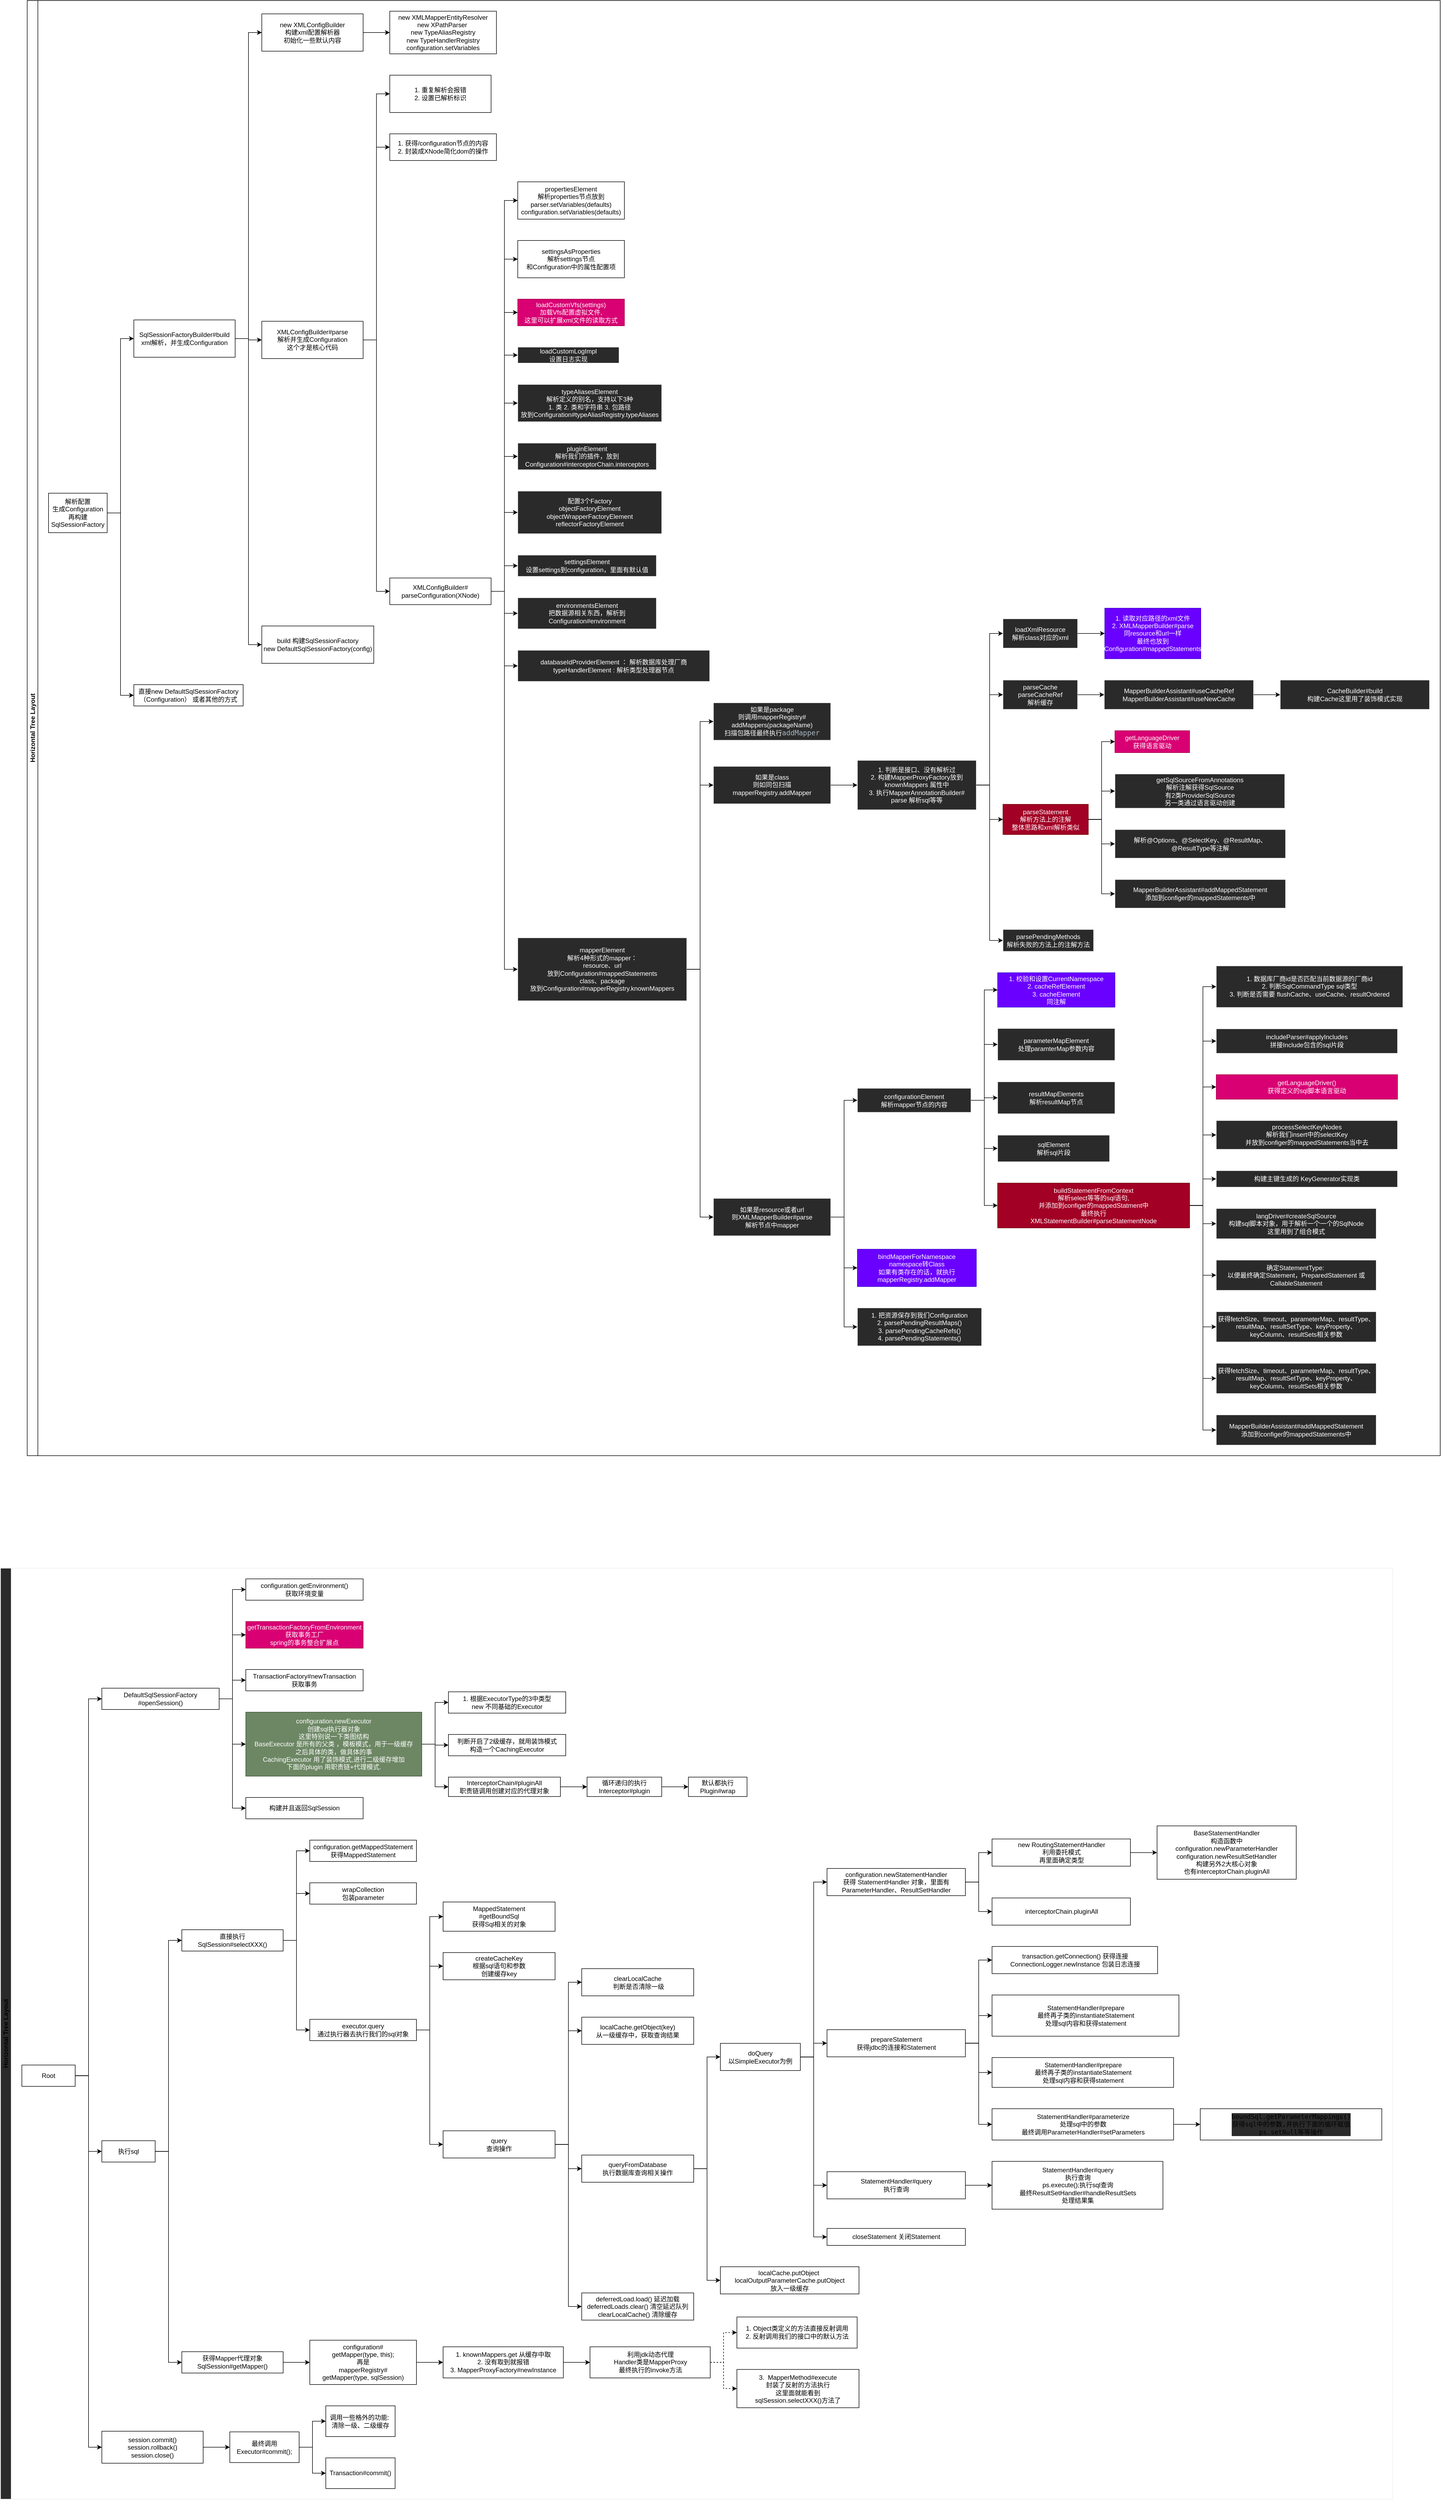 <mxfile version="14.5.1" type="device"><diagram id="JSGZcpMrgMhwJ6gDOtAO" name="第 1 页"><mxGraphModel dx="1024" dy="592" grid="1" gridSize="10" guides="1" tooltips="1" connect="1" arrows="1" fold="1" page="1" pageScale="1" pageWidth="827" pageHeight="1169" math="0" shadow="0"><root><mxCell id="0"/><mxCell id="1" parent="0"/><mxCell id="3A5ErZ7iR1sk35HTu8ul-1" value="Horizontal Tree Layout" style="swimlane;html=1;startSize=20;horizontal=0;childLayout=treeLayout;horizontalTree=1;resizable=0;containerType=tree;" parent="1" vertex="1"><mxGeometry x="210" y="540" width="2650" height="2729" as="geometry"/></mxCell><mxCell id="3A5ErZ7iR1sk35HTu8ul-2" value="解析配置&lt;br&gt;生成Configuration&lt;br&gt;再构建SqlSessionFactory" style="whiteSpace=wrap;html=1;" parent="3A5ErZ7iR1sk35HTu8ul-1" vertex="1"><mxGeometry x="40" y="923.954" width="110" height="74.03" as="geometry"/></mxCell><mxCell id="3A5ErZ7iR1sk35HTu8ul-3" value="SqlSessionFactoryBuilder#build&lt;br&gt;xml解析，并生成Configuration" style="whiteSpace=wrap;html=1;" parent="3A5ErZ7iR1sk35HTu8ul-1" vertex="1"><mxGeometry x="200" y="598.979" width="190" height="70" as="geometry"/></mxCell><mxCell id="3A5ErZ7iR1sk35HTu8ul-4" value="" style="edgeStyle=elbowEdgeStyle;elbow=horizontal;html=1;rounded=0;" parent="3A5ErZ7iR1sk35HTu8ul-1" source="3A5ErZ7iR1sk35HTu8ul-2" target="3A5ErZ7iR1sk35HTu8ul-3" edge="1"><mxGeometry relative="1" as="geometry"/></mxCell><mxCell id="3A5ErZ7iR1sk35HTu8ul-5" value="直接new&amp;nbsp;DefaultSqlSessionFactory（Configuration） 或者其他的方式" style="whiteSpace=wrap;html=1;" parent="3A5ErZ7iR1sk35HTu8ul-1" vertex="1"><mxGeometry x="200" y="1282.959" width="205" height="40" as="geometry"/></mxCell><mxCell id="3A5ErZ7iR1sk35HTu8ul-6" value="" style="edgeStyle=elbowEdgeStyle;elbow=horizontal;html=1;rounded=0;" parent="3A5ErZ7iR1sk35HTu8ul-1" source="3A5ErZ7iR1sk35HTu8ul-2" target="3A5ErZ7iR1sk35HTu8ul-5" edge="1"><mxGeometry relative="1" as="geometry"/></mxCell><mxCell id="3A5ErZ7iR1sk35HTu8ul-7" value="" style="edgeStyle=elbowEdgeStyle;elbow=horizontal;html=1;rounded=0;" parent="3A5ErZ7iR1sk35HTu8ul-1" source="3A5ErZ7iR1sk35HTu8ul-3" target="3A5ErZ7iR1sk35HTu8ul-8" edge="1"><mxGeometry relative="1" as="geometry"><mxPoint x="360" y="-3292.141" as="sourcePoint"/></mxGeometry></mxCell><mxCell id="3A5ErZ7iR1sk35HTu8ul-8" value="new XMLConfigBuilder&lt;br&gt;构建xml配置解析器&lt;br&gt;初始化一些默认内容" style="whiteSpace=wrap;html=1;" parent="3A5ErZ7iR1sk35HTu8ul-1" vertex="1"><mxGeometry x="440" y="25" width="190" height="70" as="geometry"/></mxCell><mxCell id="3A5ErZ7iR1sk35HTu8ul-9" value="" style="edgeStyle=elbowEdgeStyle;elbow=horizontal;html=1;rounded=0;" parent="3A5ErZ7iR1sk35HTu8ul-1" source="3A5ErZ7iR1sk35HTu8ul-3" target="3A5ErZ7iR1sk35HTu8ul-10" edge="1"><mxGeometry relative="1" as="geometry"><mxPoint x="600" y="-3332.141" as="sourcePoint"/></mxGeometry></mxCell><mxCell id="3A5ErZ7iR1sk35HTu8ul-10" value="XMLConfigBuilder#parse&lt;br&gt;解析并生成Configuration&lt;br&gt;这个才是核心代码" style="whiteSpace=wrap;html=1;" parent="3A5ErZ7iR1sk35HTu8ul-1" vertex="1"><mxGeometry x="440" y="601.479" width="190" height="70" as="geometry"/></mxCell><mxCell id="3A5ErZ7iR1sk35HTu8ul-11" value="" style="edgeStyle=elbowEdgeStyle;elbow=horizontal;html=1;rounded=0;" parent="3A5ErZ7iR1sk35HTu8ul-1" source="3A5ErZ7iR1sk35HTu8ul-3" target="3A5ErZ7iR1sk35HTu8ul-12" edge="1"><mxGeometry relative="1" as="geometry"><mxPoint x="600" y="-3227.141" as="sourcePoint"/></mxGeometry></mxCell><mxCell id="3A5ErZ7iR1sk35HTu8ul-12" value="build 构建SqlSessionFactory&lt;br&gt;new DefaultSqlSessionFactory(config)" style="whiteSpace=wrap;html=1;" parent="3A5ErZ7iR1sk35HTu8ul-1" vertex="1"><mxGeometry x="440" y="1172.959" width="210" height="70" as="geometry"/></mxCell><mxCell id="3A5ErZ7iR1sk35HTu8ul-13" value="" style="edgeStyle=elbowEdgeStyle;elbow=horizontal;html=1;rounded=0;" parent="3A5ErZ7iR1sk35HTu8ul-1" source="3A5ErZ7iR1sk35HTu8ul-10" target="3A5ErZ7iR1sk35HTu8ul-14" edge="1"><mxGeometry relative="1" as="geometry"><mxPoint x="600" y="-3067.141" as="sourcePoint"/></mxGeometry></mxCell><mxCell id="3A5ErZ7iR1sk35HTu8ul-14" value="1. 重复解析会报错&lt;br&gt;2. 设置已解析标识" style="whiteSpace=wrap;html=1;" parent="3A5ErZ7iR1sk35HTu8ul-1" vertex="1"><mxGeometry x="680" y="140" width="190" height="70" as="geometry"/></mxCell><mxCell id="3A5ErZ7iR1sk35HTu8ul-15" value="" style="edgeStyle=elbowEdgeStyle;elbow=horizontal;html=1;rounded=0;" parent="3A5ErZ7iR1sk35HTu8ul-1" source="3A5ErZ7iR1sk35HTu8ul-10" target="3A5ErZ7iR1sk35HTu8ul-16" edge="1"><mxGeometry relative="1" as="geometry"><mxPoint x="840" y="-3067.141" as="sourcePoint"/></mxGeometry></mxCell><mxCell id="3A5ErZ7iR1sk35HTu8ul-16" value="1. 获得/configuration节点的内容&lt;br&gt;2. 封装成XNode简化dom的操作" style="whiteSpace=wrap;html=1;" parent="3A5ErZ7iR1sk35HTu8ul-1" vertex="1"><mxGeometry x="680" y="250" width="200" height="50" as="geometry"/></mxCell><mxCell id="3A5ErZ7iR1sk35HTu8ul-17" value="" style="edgeStyle=elbowEdgeStyle;elbow=horizontal;html=1;rounded=0;" parent="3A5ErZ7iR1sk35HTu8ul-1" source="3A5ErZ7iR1sk35HTu8ul-8" target="3A5ErZ7iR1sk35HTu8ul-18" edge="1"><mxGeometry relative="1" as="geometry"><mxPoint x="600" y="-2857.641" as="sourcePoint"/></mxGeometry></mxCell><mxCell id="3A5ErZ7iR1sk35HTu8ul-18" value="new XMLMapperEntityResolver&lt;br&gt;new&amp;nbsp;XPathParser&amp;nbsp;&lt;br&gt;new TypeAliasRegistry&lt;br&gt;new TypeHandlerRegistry&lt;br&gt;configuration.setVariables" style="whiteSpace=wrap;html=1;" parent="3A5ErZ7iR1sk35HTu8ul-1" vertex="1"><mxGeometry x="680" y="20" width="200" height="80" as="geometry"/></mxCell><mxCell id="3A5ErZ7iR1sk35HTu8ul-19" value="" style="edgeStyle=elbowEdgeStyle;elbow=horizontal;html=1;rounded=0;" parent="3A5ErZ7iR1sk35HTu8ul-1" source="3A5ErZ7iR1sk35HTu8ul-10" target="3A5ErZ7iR1sk35HTu8ul-20" edge="1"><mxGeometry relative="1" as="geometry"><mxPoint x="840" y="-2855.141" as="sourcePoint"/></mxGeometry></mxCell><mxCell id="3A5ErZ7iR1sk35HTu8ul-20" value="XMLConfigBuilder#&lt;br&gt;parseConfiguration(XNode)" style="whiteSpace=wrap;html=1;" parent="3A5ErZ7iR1sk35HTu8ul-1" vertex="1"><mxGeometry x="680" y="1082.959" width="190" height="50" as="geometry"/></mxCell><mxCell id="3A5ErZ7iR1sk35HTu8ul-21" value="" style="edgeStyle=elbowEdgeStyle;elbow=horizontal;html=1;rounded=0;" parent="3A5ErZ7iR1sk35HTu8ul-1" source="3A5ErZ7iR1sk35HTu8ul-20" target="3A5ErZ7iR1sk35HTu8ul-22" edge="1"><mxGeometry relative="1" as="geometry"><mxPoint x="840" y="-2607.641" as="sourcePoint"/></mxGeometry></mxCell><mxCell id="3A5ErZ7iR1sk35HTu8ul-22" value="propertiesElement&lt;br&gt;解析properties节点放到&lt;br&gt;parser.setVariables(defaults)&lt;br&gt;configuration.setVariables(defaults)" style="whiteSpace=wrap;html=1;" parent="3A5ErZ7iR1sk35HTu8ul-1" vertex="1"><mxGeometry x="920" y="340" width="200" height="70" as="geometry"/></mxCell><mxCell id="3A5ErZ7iR1sk35HTu8ul-23" value="" style="edgeStyle=elbowEdgeStyle;elbow=horizontal;html=1;rounded=0;" parent="3A5ErZ7iR1sk35HTu8ul-1" source="3A5ErZ7iR1sk35HTu8ul-20" target="3A5ErZ7iR1sk35HTu8ul-24" edge="1"><mxGeometry relative="1" as="geometry"><mxPoint x="1080" y="-2500.641" as="sourcePoint"/></mxGeometry></mxCell><mxCell id="3A5ErZ7iR1sk35HTu8ul-24" value="settingsAsProperties&lt;br&gt;解析settings节点&lt;br&gt;和Configuration中的属性配置项" style="whiteSpace=wrap;html=1;" parent="3A5ErZ7iR1sk35HTu8ul-1" vertex="1"><mxGeometry x="920" y="450" width="200" height="70" as="geometry"/></mxCell><mxCell id="3A5ErZ7iR1sk35HTu8ul-25" value="" style="edgeStyle=elbowEdgeStyle;elbow=horizontal;html=1;rounded=0;" parent="3A5ErZ7iR1sk35HTu8ul-1" source="3A5ErZ7iR1sk35HTu8ul-20" target="3A5ErZ7iR1sk35HTu8ul-26" edge="1"><mxGeometry relative="1" as="geometry"><mxPoint x="1080" y="-2185.141" as="sourcePoint"/></mxGeometry></mxCell><mxCell id="3A5ErZ7iR1sk35HTu8ul-26" value="loadCustomVfs(settings)&lt;br&gt;加载Vfs配置虚拟文件,&lt;br&gt;这里可以扩展xml文件的读取方式" style="whiteSpace=wrap;html=1;fillColor=#d80073;strokeColor=#A50040;fontColor=#ffffff;" parent="3A5ErZ7iR1sk35HTu8ul-1" vertex="1"><mxGeometry x="920" y="560" width="200" height="50" as="geometry"/></mxCell><mxCell id="3A5ErZ7iR1sk35HTu8ul-27" value="" style="edgeStyle=elbowEdgeStyle;elbow=horizontal;html=1;rounded=0;" parent="3A5ErZ7iR1sk35HTu8ul-1" source="3A5ErZ7iR1sk35HTu8ul-20" target="3A5ErZ7iR1sk35HTu8ul-28" edge="1"><mxGeometry relative="1" as="geometry"><mxPoint x="1080" y="-1845.141" as="sourcePoint"/></mxGeometry></mxCell><mxCell id="3A5ErZ7iR1sk35HTu8ul-28" value="loadCustomLogImpl&lt;br&gt;设置日志实现" style="whiteSpace=wrap;html=1;fontColor=#ffffff;fillColor=#2A2A2A;strokeColor=#F0F0F0;" parent="3A5ErZ7iR1sk35HTu8ul-1" vertex="1"><mxGeometry x="920" y="650" width="190" height="30" as="geometry"/></mxCell><mxCell id="3A5ErZ7iR1sk35HTu8ul-29" value="" style="edgeStyle=elbowEdgeStyle;elbow=horizontal;html=1;rounded=0;" parent="3A5ErZ7iR1sk35HTu8ul-1" source="3A5ErZ7iR1sk35HTu8ul-20" target="3A5ErZ7iR1sk35HTu8ul-30" edge="1"><mxGeometry relative="1" as="geometry"><mxPoint x="1080" y="-1492.641" as="sourcePoint"/></mxGeometry></mxCell><mxCell id="3A5ErZ7iR1sk35HTu8ul-30" value="typeAliasesElement&lt;br&gt;解析定义的别名，支持以下3种&lt;br&gt;1. 类 2. 类和字符串 3. 包路径&lt;br&gt;放到Configuration#typeAliasRegistry.typeAliases" style="whiteSpace=wrap;html=1;fontColor=#ffffff;fillColor=#2A2A2A;strokeColor=#F0F0F0;" parent="3A5ErZ7iR1sk35HTu8ul-1" vertex="1"><mxGeometry x="920" y="720" width="270" height="70" as="geometry"/></mxCell><mxCell id="3A5ErZ7iR1sk35HTu8ul-31" value="" style="edgeStyle=elbowEdgeStyle;elbow=horizontal;html=1;rounded=0;" parent="3A5ErZ7iR1sk35HTu8ul-1" source="3A5ErZ7iR1sk35HTu8ul-20" target="3A5ErZ7iR1sk35HTu8ul-32" edge="1"><mxGeometry relative="1" as="geometry"><mxPoint x="1080" y="-1470.141" as="sourcePoint"/></mxGeometry></mxCell><mxCell id="3A5ErZ7iR1sk35HTu8ul-32" value="pluginElement&lt;br&gt;解析我们的插件，放到Configuration#interceptorChain.interceptors" style="whiteSpace=wrap;html=1;fontColor=#ffffff;fillColor=#2A2A2A;strokeColor=#F0F0F0;" parent="3A5ErZ7iR1sk35HTu8ul-1" vertex="1"><mxGeometry x="920" y="830" width="260" height="50" as="geometry"/></mxCell><mxCell id="3A5ErZ7iR1sk35HTu8ul-33" value="" style="edgeStyle=elbowEdgeStyle;elbow=horizontal;html=1;rounded=0;" parent="3A5ErZ7iR1sk35HTu8ul-1" source="3A5ErZ7iR1sk35HTu8ul-20" target="3A5ErZ7iR1sk35HTu8ul-34" edge="1"><mxGeometry relative="1" as="geometry"><mxPoint x="1080" y="-1067.641" as="sourcePoint"/></mxGeometry></mxCell><mxCell id="3A5ErZ7iR1sk35HTu8ul-34" value="配置3个Factory&lt;br&gt;objectFactoryElement&lt;br&gt;objectWrapperFactoryElement&lt;br&gt;reflectorFactoryElement" style="whiteSpace=wrap;html=1;fontColor=#ffffff;fillColor=#2A2A2A;strokeColor=#F0F0F0;" parent="3A5ErZ7iR1sk35HTu8ul-1" vertex="1"><mxGeometry x="920" y="920" width="270" height="80" as="geometry"/></mxCell><mxCell id="3A5ErZ7iR1sk35HTu8ul-35" value="" style="edgeStyle=elbowEdgeStyle;elbow=horizontal;html=1;rounded=0;" parent="3A5ErZ7iR1sk35HTu8ul-1" source="3A5ErZ7iR1sk35HTu8ul-20" target="3A5ErZ7iR1sk35HTu8ul-36" edge="1"><mxGeometry relative="1" as="geometry"><mxPoint x="1080" y="-633.141" as="sourcePoint"/></mxGeometry></mxCell><mxCell id="3A5ErZ7iR1sk35HTu8ul-36" value="settingsElement&lt;br&gt;设置settings到configuration，里面有默认值" style="whiteSpace=wrap;html=1;fontColor=#ffffff;fillColor=#2A2A2A;strokeColor=#F0F0F0;" parent="3A5ErZ7iR1sk35HTu8ul-1" vertex="1"><mxGeometry x="920" y="1040" width="260" height="40" as="geometry"/></mxCell><mxCell id="3A5ErZ7iR1sk35HTu8ul-37" value="" style="edgeStyle=elbowEdgeStyle;elbow=horizontal;html=1;rounded=0;" parent="3A5ErZ7iR1sk35HTu8ul-1" source="3A5ErZ7iR1sk35HTu8ul-20" target="3A5ErZ7iR1sk35HTu8ul-38" edge="1"><mxGeometry relative="1" as="geometry"><mxPoint x="1080" y="-175.141" as="sourcePoint"/></mxGeometry></mxCell><mxCell id="3A5ErZ7iR1sk35HTu8ul-38" value="environmentsElement&lt;br&gt;把数据源相关东西，解析到&lt;br&gt;Configuration#environment" style="whiteSpace=wrap;html=1;fontColor=#ffffff;fillColor=#2A2A2A;strokeColor=#F0F0F0;" parent="3A5ErZ7iR1sk35HTu8ul-1" vertex="1"><mxGeometry x="920" y="1120" width="260" height="58.5" as="geometry"/></mxCell><mxCell id="P9a1Wqc5RC5PBg78L1_a-1" value="" style="edgeStyle=elbowEdgeStyle;elbow=horizontal;html=1;rounded=0;" parent="3A5ErZ7iR1sk35HTu8ul-1" source="3A5ErZ7iR1sk35HTu8ul-20" target="P9a1Wqc5RC5PBg78L1_a-2" edge="1"><mxGeometry relative="1" as="geometry"><mxPoint x="1080" y="-150.516" as="sourcePoint"/></mxGeometry></mxCell><mxCell id="P9a1Wqc5RC5PBg78L1_a-2" value="databaseIdProviderElement ： 解析数据库处理厂商&lt;br&gt;typeHandlerElement :&amp;nbsp;解析类型处理器节点" style="whiteSpace=wrap;html=1;fontColor=#ffffff;fillColor=#2A2A2A;strokeColor=#F0F0F0;" parent="3A5ErZ7iR1sk35HTu8ul-1" vertex="1"><mxGeometry x="920" y="1218.5" width="360" height="58.5" as="geometry"/></mxCell><mxCell id="P9a1Wqc5RC5PBg78L1_a-3" value="" style="edgeStyle=elbowEdgeStyle;elbow=horizontal;html=1;rounded=0;" parent="3A5ErZ7iR1sk35HTu8ul-1" source="3A5ErZ7iR1sk35HTu8ul-20" target="P9a1Wqc5RC5PBg78L1_a-4" edge="1"><mxGeometry relative="1" as="geometry"><mxPoint x="1080" y="353.359" as="sourcePoint"/></mxGeometry></mxCell><mxCell id="P9a1Wqc5RC5PBg78L1_a-4" value="mapperElement&lt;br&gt;解析4种形式的mapper：&lt;br&gt;resource、url&lt;br&gt;放到Configuration#mappedStatements&lt;br&gt;class、package&lt;br&gt;放到Configuration#mapperRegistry.knownMappers" style="whiteSpace=wrap;html=1;fontColor=#ffffff;fillColor=#2A2A2A;strokeColor=#F0F0F0;" parent="3A5ErZ7iR1sk35HTu8ul-1" vertex="1"><mxGeometry x="920" y="1757.758" width="317" height="118.16" as="geometry"/></mxCell><mxCell id="P9a1Wqc5RC5PBg78L1_a-5" value="" style="edgeStyle=elbowEdgeStyle;elbow=horizontal;html=1;rounded=0;" parent="3A5ErZ7iR1sk35HTu8ul-1" source="P9a1Wqc5RC5PBg78L1_a-4" target="P9a1Wqc5RC5PBg78L1_a-6" edge="1"><mxGeometry relative="1" as="geometry"><mxPoint x="1080" y="881.859" as="sourcePoint"/></mxGeometry></mxCell><mxCell id="P9a1Wqc5RC5PBg78L1_a-6" value="如果是package&lt;br&gt;则调用mapperRegistry#&lt;br&gt;addMappers(packageName)&lt;br&gt;扫描包路径最终执行&lt;span style=&quot;background-color: rgb(43 , 43 , 43) ; color: rgb(169 , 183 , 198) ; font-family: &amp;#34;jetbrains mono&amp;#34; , monospace ; font-size: 9.8pt&quot;&gt;addMapper&lt;/span&gt;" style="whiteSpace=wrap;html=1;fontColor=#ffffff;fillColor=#2A2A2A;strokeColor=#F0F0F0;" parent="3A5ErZ7iR1sk35HTu8ul-1" vertex="1"><mxGeometry x="1287" y="1317" width="220" height="70.25" as="geometry"/></mxCell><mxCell id="P9a1Wqc5RC5PBg78L1_a-13" value="" style="edgeStyle=elbowEdgeStyle;elbow=horizontal;html=1;rounded=0;" parent="3A5ErZ7iR1sk35HTu8ul-1" source="P9a1Wqc5RC5PBg78L1_a-4" target="P9a1Wqc5RC5PBg78L1_a-14" edge="1"><mxGeometry relative="1" as="geometry"><mxPoint x="1360" y="1374.765" as="sourcePoint"/></mxGeometry></mxCell><mxCell id="P9a1Wqc5RC5PBg78L1_a-14" value="如果是class&lt;br&gt;则如同包扫描&lt;br&gt;mapperRegistry.addMapper" style="whiteSpace=wrap;html=1;fontColor=#ffffff;fillColor=#2A2A2A;strokeColor=#F0F0F0;" parent="3A5ErZ7iR1sk35HTu8ul-1" vertex="1"><mxGeometry x="1287" y="1436.25" width="220" height="70.25" as="geometry"/></mxCell><mxCell id="P9a1Wqc5RC5PBg78L1_a-17" value="" style="edgeStyle=elbowEdgeStyle;elbow=horizontal;html=1;rounded=0;" parent="3A5ErZ7iR1sk35HTu8ul-1" source="P9a1Wqc5RC5PBg78L1_a-4" target="P9a1Wqc5RC5PBg78L1_a-18" edge="1"><mxGeometry relative="1" as="geometry"><mxPoint x="1360" y="1457.453" as="sourcePoint"/></mxGeometry></mxCell><mxCell id="P9a1Wqc5RC5PBg78L1_a-18" value="如果是resource或者url&lt;br&gt;则XMLMapperBuilder#parse&lt;br&gt;解析节点中mapper" style="whiteSpace=wrap;html=1;fontColor=#ffffff;fillColor=#2A2A2A;strokeColor=#F0F0F0;" parent="3A5ErZ7iR1sk35HTu8ul-1" vertex="1"><mxGeometry x="1287" y="2246.425" width="220" height="70.25" as="geometry"/></mxCell><mxCell id="P9a1Wqc5RC5PBg78L1_a-28" value="" style="edgeStyle=elbowEdgeStyle;elbow=horizontal;html=1;rounded=0;" parent="3A5ErZ7iR1sk35HTu8ul-1" source="P9a1Wqc5RC5PBg78L1_a-14" target="P9a1Wqc5RC5PBg78L1_a-29" edge="1"><mxGeometry relative="1" as="geometry"><mxPoint x="1447" y="1449.995" as="sourcePoint"/></mxGeometry></mxCell><mxCell id="P9a1Wqc5RC5PBg78L1_a-29" value="1. 判断是接口、没有解析过&lt;br&gt;2. 构建MapperProxyFactory放到&lt;br&gt;knownMappers 属性中&lt;br&gt;3. 执行MapperAnnotationBuilder#&lt;br&gt;parse 解析sql等等" style="whiteSpace=wrap;html=1;fontColor=#ffffff;fillColor=#2A2A2A;strokeColor=#F0F0F0;" parent="3A5ErZ7iR1sk35HTu8ul-1" vertex="1"><mxGeometry x="1557" y="1425" width="223" height="92.75" as="geometry"/></mxCell><mxCell id="P9a1Wqc5RC5PBg78L1_a-30" value="" style="edgeStyle=elbowEdgeStyle;elbow=horizontal;html=1;rounded=0;" parent="3A5ErZ7iR1sk35HTu8ul-1" source="P9a1Wqc5RC5PBg78L1_a-29" target="P9a1Wqc5RC5PBg78L1_a-31" edge="1"><mxGeometry relative="1" as="geometry"><mxPoint x="1717" y="1457.27" as="sourcePoint"/></mxGeometry></mxCell><mxCell id="P9a1Wqc5RC5PBg78L1_a-31" value="loadXmlResource&lt;br&gt;解析class对应的xml" style="whiteSpace=wrap;html=1;fontColor=#ffffff;fillColor=#2A2A2A;strokeColor=#F0F0F0;" parent="3A5ErZ7iR1sk35HTu8ul-1" vertex="1"><mxGeometry x="1830" y="1159.49" width="140" height="55" as="geometry"/></mxCell><mxCell id="P9a1Wqc5RC5PBg78L1_a-32" value="" style="edgeStyle=elbowEdgeStyle;elbow=horizontal;html=1;rounded=0;" parent="3A5ErZ7iR1sk35HTu8ul-1" source="P9a1Wqc5RC5PBg78L1_a-29" target="P9a1Wqc5RC5PBg78L1_a-33" edge="1"><mxGeometry relative="1" as="geometry"><mxPoint x="1990" y="1456.745" as="sourcePoint"/></mxGeometry></mxCell><mxCell id="P9a1Wqc5RC5PBg78L1_a-33" value="parseCache&lt;br&gt;parseCacheRef&lt;br&gt;解析缓存" style="whiteSpace=wrap;html=1;fontColor=#ffffff;fillColor=#2A2A2A;strokeColor=#F0F0F0;" parent="3A5ErZ7iR1sk35HTu8ul-1" vertex="1"><mxGeometry x="1830" y="1274.37" width="140" height="55" as="geometry"/></mxCell><mxCell id="P9a1Wqc5RC5PBg78L1_a-34" value="" style="edgeStyle=elbowEdgeStyle;elbow=horizontal;html=1;rounded=0;" parent="3A5ErZ7iR1sk35HTu8ul-1" source="P9a1Wqc5RC5PBg78L1_a-29" target="P9a1Wqc5RC5PBg78L1_a-35" edge="1"><mxGeometry relative="1" as="geometry"><mxPoint x="1990" y="1456.745" as="sourcePoint"/></mxGeometry></mxCell><mxCell id="P9a1Wqc5RC5PBg78L1_a-35" value="parseStatement&lt;br&gt;解析方法上的注解&lt;br&gt;整体思路和xml解析类似" style="whiteSpace=wrap;html=1;fontColor=#ffffff;fillColor=#a20025;strokeColor=#6F0000;" parent="3A5ErZ7iR1sk35HTu8ul-1" vertex="1"><mxGeometry x="1830" y="1507.42" width="160" height="56.66" as="geometry"/></mxCell><mxCell id="P9a1Wqc5RC5PBg78L1_a-36" value="" style="edgeStyle=elbowEdgeStyle;elbow=horizontal;html=1;rounded=0;" parent="3A5ErZ7iR1sk35HTu8ul-1" source="P9a1Wqc5RC5PBg78L1_a-29" target="P9a1Wqc5RC5PBg78L1_a-37" edge="1"><mxGeometry relative="1" as="geometry"><mxPoint x="1990" y="1456.745" as="sourcePoint"/></mxGeometry></mxCell><mxCell id="P9a1Wqc5RC5PBg78L1_a-37" value="parsePendingMethods&lt;br&gt;解析失败的方法上的注解方法" style="whiteSpace=wrap;html=1;fontColor=#ffffff;fillColor=#2A2A2A;strokeColor=#F0F0F0;" parent="3A5ErZ7iR1sk35HTu8ul-1" vertex="1"><mxGeometry x="1830" y="1742.13" width="170" height="41.13" as="geometry"/></mxCell><mxCell id="P9a1Wqc5RC5PBg78L1_a-38" value="" style="edgeStyle=elbowEdgeStyle;elbow=horizontal;html=1;rounded=0;" parent="3A5ErZ7iR1sk35HTu8ul-1" source="P9a1Wqc5RC5PBg78L1_a-31" target="P9a1Wqc5RC5PBg78L1_a-39" edge="1"><mxGeometry relative="1" as="geometry"><mxPoint x="1990" y="1456.745" as="sourcePoint"/></mxGeometry></mxCell><mxCell id="P9a1Wqc5RC5PBg78L1_a-39" value="1. 读取对应路径的xml文件&lt;br&gt;2.&amp;nbsp;XMLMapperBuilder#parse&lt;br&gt;同resource和url一样&lt;br&gt;最终也放到Configuration#mappedStatements" style="whiteSpace=wrap;html=1;fontColor=#ffffff;fillColor=#6a00ff;strokeColor=#3700CC;" parent="3A5ErZ7iR1sk35HTu8ul-1" vertex="1"><mxGeometry x="2021.0" y="1139.61" width="180" height="94.76" as="geometry"/></mxCell><mxCell id="P9a1Wqc5RC5PBg78L1_a-43" value="" style="edgeStyle=elbowEdgeStyle;elbow=horizontal;html=1;rounded=0;" parent="3A5ErZ7iR1sk35HTu8ul-1" source="P9a1Wqc5RC5PBg78L1_a-18" target="P9a1Wqc5RC5PBg78L1_a-44" edge="1"><mxGeometry relative="1" as="geometry"><mxPoint x="1447" y="1456.745" as="sourcePoint"/></mxGeometry></mxCell><mxCell id="P9a1Wqc5RC5PBg78L1_a-44" value="configurationElement&lt;br&gt;解析mapper节点的内容" style="whiteSpace=wrap;html=1;fontColor=#ffffff;fillColor=#2A2A2A;strokeColor=#F0F0F0;" parent="3A5ErZ7iR1sk35HTu8ul-1" vertex="1"><mxGeometry x="1557" y="2039.96" width="213" height="45.15" as="geometry"/></mxCell><mxCell id="P9a1Wqc5RC5PBg78L1_a-45" value="" style="edgeStyle=elbowEdgeStyle;elbow=horizontal;html=1;rounded=0;" parent="3A5ErZ7iR1sk35HTu8ul-1" source="P9a1Wqc5RC5PBg78L1_a-18" target="P9a1Wqc5RC5PBg78L1_a-46" edge="1"><mxGeometry relative="1" as="geometry"><mxPoint x="1717" y="1628.779" as="sourcePoint"/></mxGeometry></mxCell><mxCell id="P9a1Wqc5RC5PBg78L1_a-46" value="bindMapperForNamespace&lt;br&gt;namespace转Class&lt;br&gt;如果有类存在的话，就执行&lt;br&gt;mapperRegistry.addMapper" style="whiteSpace=wrap;html=1;fontColor=#ffffff;fillColor=#6a00ff;strokeColor=#3700CC;" parent="3A5ErZ7iR1sk35HTu8ul-1" vertex="1"><mxGeometry x="1557" y="2341.81" width="223" height="70" as="geometry"/></mxCell><mxCell id="P9a1Wqc5RC5PBg78L1_a-47" value="" style="edgeStyle=elbowEdgeStyle;elbow=horizontal;html=1;rounded=0;" parent="3A5ErZ7iR1sk35HTu8ul-1" source="P9a1Wqc5RC5PBg78L1_a-18" target="P9a1Wqc5RC5PBg78L1_a-48" edge="1"><mxGeometry relative="1" as="geometry"><mxPoint x="1717" y="1666.032" as="sourcePoint"/></mxGeometry></mxCell><mxCell id="P9a1Wqc5RC5PBg78L1_a-48" value="1. 把资源保存到我们Configuration&lt;br&gt;2. parsePendingResultMaps()&lt;br&gt;3.&amp;nbsp;parsePendingCacheRefs()&lt;br&gt;4.&amp;nbsp;parsePendingStatements()" style="whiteSpace=wrap;html=1;fontColor=#ffffff;fillColor=#2A2A2A;strokeColor=#F0F0F0;" parent="3A5ErZ7iR1sk35HTu8ul-1" vertex="1"><mxGeometry x="1557" y="2451.81" width="233" height="71.33" as="geometry"/></mxCell><mxCell id="w23RdjkSPUcfc0aRS7PV-1" value="" style="edgeStyle=elbowEdgeStyle;elbow=horizontal;html=1;rounded=0;" parent="3A5ErZ7iR1sk35HTu8ul-1" source="P9a1Wqc5RC5PBg78L1_a-44" target="w23RdjkSPUcfc0aRS7PV-2" edge="1"><mxGeometry relative="1" as="geometry"><mxPoint x="1717" y="1725.611" as="sourcePoint"/></mxGeometry></mxCell><mxCell id="w23RdjkSPUcfc0aRS7PV-2" value="1. 校验和设置CurrentNamespace&lt;br&gt;2.&amp;nbsp;cacheRefElement&lt;br&gt;3.&amp;nbsp;cacheElement&lt;br&gt;同注解" style="whiteSpace=wrap;html=1;fontColor=#ffffff;fillColor=#6a00ff;strokeColor=#3700CC;" parent="3A5ErZ7iR1sk35HTu8ul-1" vertex="1"><mxGeometry x="1820" y="1823.26" width="220" height="64.54" as="geometry"/></mxCell><mxCell id="w23RdjkSPUcfc0aRS7PV-3" value="" style="edgeStyle=elbowEdgeStyle;elbow=horizontal;html=1;rounded=0;" parent="3A5ErZ7iR1sk35HTu8ul-1" source="P9a1Wqc5RC5PBg78L1_a-44" target="w23RdjkSPUcfc0aRS7PV-4" edge="1"><mxGeometry relative="1" as="geometry"><mxPoint x="1980" y="1664.02" as="sourcePoint"/></mxGeometry></mxCell><mxCell id="w23RdjkSPUcfc0aRS7PV-4" value="parameterMapElement&lt;br&gt;处理paramterMap参数内容" style="whiteSpace=wrap;html=1;fontColor=#ffffff;fillColor=#2A2A2A;strokeColor=#F0F0F0;" parent="3A5ErZ7iR1sk35HTu8ul-1" vertex="1"><mxGeometry x="1820" y="1927.8" width="220" height="60" as="geometry"/></mxCell><mxCell id="w23RdjkSPUcfc0aRS7PV-5" value="" style="edgeStyle=elbowEdgeStyle;elbow=horizontal;html=1;rounded=0;" parent="3A5ErZ7iR1sk35HTu8ul-1" source="P9a1Wqc5RC5PBg78L1_a-44" target="w23RdjkSPUcfc0aRS7PV-6" edge="1"><mxGeometry relative="1" as="geometry"><mxPoint x="1980" y="1704.645" as="sourcePoint"/></mxGeometry></mxCell><mxCell id="w23RdjkSPUcfc0aRS7PV-6" value="resultMapElements&lt;br&gt;解析resultMap节点&lt;br&gt;" style="whiteSpace=wrap;html=1;fontColor=#ffffff;fillColor=#2A2A2A;strokeColor=#F0F0F0;" parent="3A5ErZ7iR1sk35HTu8ul-1" vertex="1"><mxGeometry x="1820" y="2027.8" width="220" height="60" as="geometry"/></mxCell><mxCell id="w23RdjkSPUcfc0aRS7PV-7" value="" style="edgeStyle=elbowEdgeStyle;elbow=horizontal;html=1;rounded=0;" parent="3A5ErZ7iR1sk35HTu8ul-1" source="P9a1Wqc5RC5PBg78L1_a-44" target="w23RdjkSPUcfc0aRS7PV-8" edge="1"><mxGeometry relative="1" as="geometry"><mxPoint x="1980" y="1745.27" as="sourcePoint"/></mxGeometry></mxCell><mxCell id="w23RdjkSPUcfc0aRS7PV-8" value="sqlElement&lt;br&gt;解析sql片段" style="whiteSpace=wrap;html=1;fontColor=#ffffff;fillColor=#2A2A2A;strokeColor=#F0F0F0;" parent="3A5ErZ7iR1sk35HTu8ul-1" vertex="1"><mxGeometry x="1820" y="2127.8" width="210" height="50" as="geometry"/></mxCell><mxCell id="w23RdjkSPUcfc0aRS7PV-9" value="" style="edgeStyle=elbowEdgeStyle;elbow=horizontal;html=1;rounded=0;" parent="3A5ErZ7iR1sk35HTu8ul-1" source="P9a1Wqc5RC5PBg78L1_a-44" target="w23RdjkSPUcfc0aRS7PV-10" edge="1"><mxGeometry relative="1" as="geometry"><mxPoint x="1980" y="1781.833" as="sourcePoint"/></mxGeometry></mxCell><mxCell id="w23RdjkSPUcfc0aRS7PV-10" value="buildStatementFromContext&lt;br&gt;解析select等等的sql语句,&lt;br&gt;并添加到configer的mappedStatment中&lt;br&gt;最终执行&lt;br&gt;XMLStatementBuilder#parseStatementNode" style="whiteSpace=wrap;html=1;fontColor=#ffffff;fillColor=#a20025;strokeColor=#6F0000;" parent="3A5ErZ7iR1sk35HTu8ul-1" vertex="1"><mxGeometry x="1820" y="2217.8" width="360" height="84.01" as="geometry"/></mxCell><mxCell id="w23RdjkSPUcfc0aRS7PV-11" value="" style="edgeStyle=elbowEdgeStyle;elbow=horizontal;html=1;rounded=0;" parent="3A5ErZ7iR1sk35HTu8ul-1" source="P9a1Wqc5RC5PBg78L1_a-33" target="w23RdjkSPUcfc0aRS7PV-12" edge="1"><mxGeometry relative="1" as="geometry"><mxPoint x="1990" y="1392.043" as="sourcePoint"/></mxGeometry></mxCell><mxCell id="w23RdjkSPUcfc0aRS7PV-12" value="MapperBuilderAssistant#useCacheRef&lt;br&gt;MapperBuilderAssistant#useNewCache" style="whiteSpace=wrap;html=1;fontColor=#ffffff;fillColor=#2A2A2A;strokeColor=#F0F0F0;" parent="3A5ErZ7iR1sk35HTu8ul-1" vertex="1"><mxGeometry x="2020" y="1274.37" width="280" height="55" as="geometry"/></mxCell><mxCell id="w23RdjkSPUcfc0aRS7PV-13" value="" style="edgeStyle=elbowEdgeStyle;elbow=horizontal;html=1;rounded=0;" parent="3A5ErZ7iR1sk35HTu8ul-1" source="w23RdjkSPUcfc0aRS7PV-12" target="w23RdjkSPUcfc0aRS7PV-14" edge="1"><mxGeometry relative="1" as="geometry"><mxPoint x="2180" y="1368.105" as="sourcePoint"/></mxGeometry></mxCell><mxCell id="w23RdjkSPUcfc0aRS7PV-14" value="CacheBuilder#build&lt;br&gt;构建Cache这里用了装饰模式实现" style="whiteSpace=wrap;html=1;fontColor=#ffffff;fillColor=#2A2A2A;strokeColor=#F0F0F0;" parent="3A5ErZ7iR1sk35HTu8ul-1" vertex="1"><mxGeometry x="2350" y="1274.37" width="280" height="55" as="geometry"/></mxCell><mxCell id="w23RdjkSPUcfc0aRS7PV-17" value="" style="edgeStyle=elbowEdgeStyle;elbow=horizontal;html=1;rounded=0;" parent="3A5ErZ7iR1sk35HTu8ul-1" source="w23RdjkSPUcfc0aRS7PV-10" target="w23RdjkSPUcfc0aRS7PV-18" edge="1"><mxGeometry relative="1" as="geometry"><mxPoint x="1980" y="1833.952" as="sourcePoint"/></mxGeometry></mxCell><mxCell id="w23RdjkSPUcfc0aRS7PV-18" value="1. 数据库厂商id是否匹配当前数据源的厂商id&lt;br&gt;2. 判断SqlCommandType sql类型&lt;br&gt;3. 判断是否需要&amp;nbsp;flushCache、useCache、resultOrdered&lt;br&gt;" style="whiteSpace=wrap;html=1;fontColor=#ffffff;fillColor=#2A2A2A;strokeColor=#F0F0F0;" parent="3A5ErZ7iR1sk35HTu8ul-1" vertex="1"><mxGeometry x="2230" y="1810.42" width="350" height="78.02" as="geometry"/></mxCell><mxCell id="w23RdjkSPUcfc0aRS7PV-19" value="" style="edgeStyle=elbowEdgeStyle;elbow=horizontal;html=1;rounded=0;" parent="3A5ErZ7iR1sk35HTu8ul-1" source="w23RdjkSPUcfc0aRS7PV-10" target="w23RdjkSPUcfc0aRS7PV-20" edge="1"><mxGeometry relative="1" as="geometry"><mxPoint x="2390" y="2031.222" as="sourcePoint"/></mxGeometry></mxCell><mxCell id="w23RdjkSPUcfc0aRS7PV-20" value="includeParser#applyIncludes&lt;br&gt;拼接Include包含的sql片段" style="whiteSpace=wrap;html=1;fontColor=#ffffff;fillColor=#2A2A2A;strokeColor=#F0F0F0;" parent="3A5ErZ7iR1sk35HTu8ul-1" vertex="1"><mxGeometry x="2230" y="1928.44" width="340" height="46.01" as="geometry"/></mxCell><mxCell id="w23RdjkSPUcfc0aRS7PV-21" value="" style="edgeStyle=elbowEdgeStyle;elbow=horizontal;html=1;rounded=0;" parent="3A5ErZ7iR1sk35HTu8ul-1" source="w23RdjkSPUcfc0aRS7PV-10" target="w23RdjkSPUcfc0aRS7PV-22" edge="1"><mxGeometry relative="1" as="geometry"><mxPoint x="2390" y="2031.222" as="sourcePoint"/></mxGeometry></mxCell><mxCell id="w23RdjkSPUcfc0aRS7PV-22" value="getLanguageDriver()&lt;br&gt;获得定义的sql脚本语言驱动" style="whiteSpace=wrap;html=1;fontColor=#ffffff;fillColor=#d80073;strokeColor=#A50040;" parent="3A5ErZ7iR1sk35HTu8ul-1" vertex="1"><mxGeometry x="2230" y="2014.45" width="340" height="46.01" as="geometry"/></mxCell><mxCell id="w23RdjkSPUcfc0aRS7PV-23" value="" style="edgeStyle=elbowEdgeStyle;elbow=horizontal;html=1;rounded=0;" parent="3A5ErZ7iR1sk35HTu8ul-1" source="w23RdjkSPUcfc0aRS7PV-10" target="w23RdjkSPUcfc0aRS7PV-24" edge="1"><mxGeometry relative="1" as="geometry"><mxPoint x="2390" y="2031.222" as="sourcePoint"/></mxGeometry></mxCell><mxCell id="w23RdjkSPUcfc0aRS7PV-24" value="processSelectKeyNodes&lt;br&gt;解析我们insert中的selectKey&lt;br&gt;并放到configer的mappedStatements当中去" style="whiteSpace=wrap;html=1;fontColor=#ffffff;fillColor=#2A2A2A;strokeColor=#F0F0F0;" parent="3A5ErZ7iR1sk35HTu8ul-1" vertex="1"><mxGeometry x="2230" y="2100.46" width="340" height="53.99" as="geometry"/></mxCell><mxCell id="w23RdjkSPUcfc0aRS7PV-25" value="" style="edgeStyle=elbowEdgeStyle;elbow=horizontal;html=1;rounded=0;" parent="3A5ErZ7iR1sk35HTu8ul-1" source="w23RdjkSPUcfc0aRS7PV-10" target="w23RdjkSPUcfc0aRS7PV-26" edge="1"><mxGeometry relative="1" as="geometry"><mxPoint x="2390" y="2031.222" as="sourcePoint"/></mxGeometry></mxCell><mxCell id="w23RdjkSPUcfc0aRS7PV-26" value="构建主键生成的 KeyGenerator实现类" style="whiteSpace=wrap;html=1;fontColor=#ffffff;fillColor=#2A2A2A;strokeColor=#F0F0F0;" parent="3A5ErZ7iR1sk35HTu8ul-1" vertex="1"><mxGeometry x="2230" y="2194.45" width="340" height="30.99" as="geometry"/></mxCell><mxCell id="w23RdjkSPUcfc0aRS7PV-27" value="" style="edgeStyle=elbowEdgeStyle;elbow=horizontal;html=1;rounded=0;" parent="3A5ErZ7iR1sk35HTu8ul-1" source="w23RdjkSPUcfc0aRS7PV-10" target="w23RdjkSPUcfc0aRS7PV-28" edge="1"><mxGeometry relative="1" as="geometry"><mxPoint x="2390" y="2031.222" as="sourcePoint"/></mxGeometry></mxCell><mxCell id="w23RdjkSPUcfc0aRS7PV-28" value="langDriver#createSqlSource&lt;br&gt;构建sql脚本对象，用于解析一个一个的SqlNode&lt;br&gt;这里用到了组合模式" style="whiteSpace=wrap;html=1;fontColor=#ffffff;fillColor=#2A2A2A;strokeColor=#F0F0F0;" parent="3A5ErZ7iR1sk35HTu8ul-1" vertex="1"><mxGeometry x="2230" y="2265.44" width="300" height="56.75" as="geometry"/></mxCell><mxCell id="w23RdjkSPUcfc0aRS7PV-31" value="" style="edgeStyle=elbowEdgeStyle;elbow=horizontal;html=1;rounded=0;" parent="3A5ErZ7iR1sk35HTu8ul-1" source="w23RdjkSPUcfc0aRS7PV-10" target="w23RdjkSPUcfc0aRS7PV-32" edge="1"><mxGeometry relative="1" as="geometry"><mxPoint x="2390" y="2031.222" as="sourcePoint"/></mxGeometry></mxCell><mxCell id="w23RdjkSPUcfc0aRS7PV-32" value="确定StatementType:&amp;nbsp;&lt;br&gt;以便最终确定Statement，PreparedStatement 或 CallableStatement" style="whiteSpace=wrap;html=1;fontColor=#ffffff;fillColor=#2A2A2A;strokeColor=#F0F0F0;" parent="3A5ErZ7iR1sk35HTu8ul-1" vertex="1"><mxGeometry x="2230" y="2362.19" width="300" height="56.75" as="geometry"/></mxCell><mxCell id="w23RdjkSPUcfc0aRS7PV-33" value="" style="edgeStyle=elbowEdgeStyle;elbow=horizontal;html=1;rounded=0;" parent="3A5ErZ7iR1sk35HTu8ul-1" source="w23RdjkSPUcfc0aRS7PV-10" target="w23RdjkSPUcfc0aRS7PV-34" edge="1"><mxGeometry relative="1" as="geometry"><mxPoint x="2390" y="2031.222" as="sourcePoint"/></mxGeometry></mxCell><mxCell id="w23RdjkSPUcfc0aRS7PV-34" value="获得fetchSize、timeout、parameterMap、resultType、resultMap、resultSetType、keyProperty、keyColumn、resultSets相关参数" style="whiteSpace=wrap;html=1;fontColor=#ffffff;fillColor=#2A2A2A;strokeColor=#F0F0F0;" parent="3A5ErZ7iR1sk35HTu8ul-1" vertex="1"><mxGeometry x="2230" y="2458.94" width="300" height="56.75" as="geometry"/></mxCell><mxCell id="w23RdjkSPUcfc0aRS7PV-35" value="" style="edgeStyle=elbowEdgeStyle;elbow=horizontal;html=1;rounded=0;" parent="3A5ErZ7iR1sk35HTu8ul-1" source="w23RdjkSPUcfc0aRS7PV-10" target="w23RdjkSPUcfc0aRS7PV-36" edge="1"><mxGeometry relative="1" as="geometry"><mxPoint x="2390" y="2031.222" as="sourcePoint"/></mxGeometry></mxCell><mxCell id="w23RdjkSPUcfc0aRS7PV-36" value="获得fetchSize、timeout、parameterMap、resultType、resultMap、resultSetType、keyProperty、keyColumn、resultSets相关参数" style="whiteSpace=wrap;html=1;fontColor=#ffffff;fillColor=#2A2A2A;strokeColor=#F0F0F0;" parent="3A5ErZ7iR1sk35HTu8ul-1" vertex="1"><mxGeometry x="2230" y="2555.69" width="300" height="56.75" as="geometry"/></mxCell><mxCell id="w23RdjkSPUcfc0aRS7PV-37" value="" style="edgeStyle=elbowEdgeStyle;elbow=horizontal;html=1;rounded=0;" parent="3A5ErZ7iR1sk35HTu8ul-1" source="w23RdjkSPUcfc0aRS7PV-10" target="w23RdjkSPUcfc0aRS7PV-38" edge="1"><mxGeometry relative="1" as="geometry"><mxPoint x="2390" y="2031.222" as="sourcePoint"/></mxGeometry></mxCell><mxCell id="w23RdjkSPUcfc0aRS7PV-38" value="MapperBuilderAssistant#addMappedStatement&lt;br&gt;添加到configer的mappedStatements中" style="whiteSpace=wrap;html=1;fontColor=#ffffff;fillColor=#2A2A2A;strokeColor=#F0F0F0;" parent="3A5ErZ7iR1sk35HTu8ul-1" vertex="1"><mxGeometry x="2230" y="2652.44" width="300" height="56.75" as="geometry"/></mxCell><mxCell id="w23RdjkSPUcfc0aRS7PV-39" value="" style="edgeStyle=elbowEdgeStyle;elbow=horizontal;html=1;rounded=0;" parent="3A5ErZ7iR1sk35HTu8ul-1" source="P9a1Wqc5RC5PBg78L1_a-35" target="w23RdjkSPUcfc0aRS7PV-40" edge="1"><mxGeometry relative="1" as="geometry"><mxPoint x="1990" y="1388.607" as="sourcePoint"/></mxGeometry></mxCell><mxCell id="w23RdjkSPUcfc0aRS7PV-40" value="getLanguageDriver&lt;br&gt;获得语言驱动" style="whiteSpace=wrap;html=1;fontColor=#ffffff;strokeColor=#A50040;fillColor=#d80073;" parent="3A5ErZ7iR1sk35HTu8ul-1" vertex="1"><mxGeometry x="2040" y="1369.37" width="140" height="41.13" as="geometry"/></mxCell><mxCell id="w23RdjkSPUcfc0aRS7PV-41" value="" style="edgeStyle=elbowEdgeStyle;elbow=horizontal;html=1;rounded=0;" parent="3A5ErZ7iR1sk35HTu8ul-1" source="P9a1Wqc5RC5PBg78L1_a-35" target="w23RdjkSPUcfc0aRS7PV-42" edge="1"><mxGeometry relative="1" as="geometry"><mxPoint x="2180" y="1452.982" as="sourcePoint"/></mxGeometry></mxCell><mxCell id="w23RdjkSPUcfc0aRS7PV-42" value="getSqlSourceFromAnnotations&lt;br&gt;解析注解获得SqlSource&lt;br&gt;有2类ProviderSqlSource&lt;br&gt;另一类通过语言驱动创建" style="whiteSpace=wrap;html=1;fontColor=#ffffff;strokeColor=#F0F0F0;fillColor=#2A2A2A;" parent="3A5ErZ7iR1sk35HTu8ul-1" vertex="1"><mxGeometry x="2040" y="1450.5" width="318.5" height="64.25" as="geometry"/></mxCell><mxCell id="w23RdjkSPUcfc0aRS7PV-43" value="" style="edgeStyle=elbowEdgeStyle;elbow=horizontal;html=1;rounded=0;" parent="3A5ErZ7iR1sk35HTu8ul-1" source="P9a1Wqc5RC5PBg78L1_a-35" target="w23RdjkSPUcfc0aRS7PV-44" edge="1"><mxGeometry relative="1" as="geometry"><mxPoint x="2180" y="1445.412" as="sourcePoint"/></mxGeometry></mxCell><mxCell id="w23RdjkSPUcfc0aRS7PV-44" value="解析@Options、@SelectKey、@ResultMap、@ResultType等注解" style="whiteSpace=wrap;html=1;fontColor=#ffffff;strokeColor=#F0F0F0;fillColor=#2A2A2A;" parent="3A5ErZ7iR1sk35HTu8ul-1" vertex="1"><mxGeometry x="2040" y="1554.75" width="320" height="53.69" as="geometry"/></mxCell><mxCell id="w23RdjkSPUcfc0aRS7PV-45" value="" style="edgeStyle=elbowEdgeStyle;elbow=horizontal;html=1;rounded=0;" parent="3A5ErZ7iR1sk35HTu8ul-1" source="P9a1Wqc5RC5PBg78L1_a-35" target="w23RdjkSPUcfc0aRS7PV-46" edge="1"><mxGeometry relative="1" as="geometry"><mxPoint x="2180" y="1440.61" as="sourcePoint"/></mxGeometry></mxCell><mxCell id="w23RdjkSPUcfc0aRS7PV-46" value="MapperBuilderAssistant#addMappedStatement&lt;br&gt;添加到configer的mappedStatements中" style="whiteSpace=wrap;html=1;fontColor=#ffffff;strokeColor=#F0F0F0;fillColor=#2A2A2A;" parent="3A5ErZ7iR1sk35HTu8ul-1" vertex="1"><mxGeometry x="2040" y="1648.44" width="320" height="53.69" as="geometry"/></mxCell><mxCell id="P9a1Wqc5RC5PBg78L1_a-9" value="" style="edgeStyle=orthogonalEdgeStyle;rounded=0;orthogonalLoop=1;jettySize=auto;html=1;" parent="1" edge="1"><mxGeometry relative="1" as="geometry"><mxPoint x="1350" y="2100" as="sourcePoint"/></mxGeometry></mxCell><mxCell id="P9a1Wqc5RC5PBg78L1_a-10" value="" style="edgeStyle=orthogonalEdgeStyle;rounded=0;orthogonalLoop=1;jettySize=auto;html=1;" parent="1" edge="1"><mxGeometry relative="1" as="geometry"><mxPoint x="1350" y="2100" as="sourcePoint"/></mxGeometry></mxCell><mxCell id="w23RdjkSPUcfc0aRS7PV-47" value="Horizontal Tree Layout" style="swimlane;html=1;startSize=20;horizontal=0;childLayout=treeLayout;horizontalTree=1;resizable=0;containerType=tree;strokeColor=#F0F0F0;fillColor=#2A2A2A;" parent="1" vertex="1"><mxGeometry x="160" y="3480" width="2611" height="1746" as="geometry"/></mxCell><mxCell id="w23RdjkSPUcfc0aRS7PV-48" value="Root" style="whiteSpace=wrap;html=1;" parent="w23RdjkSPUcfc0aRS7PV-47" vertex="1"><mxGeometry x="40" y="931.754" width="100" height="40" as="geometry"/></mxCell><mxCell id="w23RdjkSPUcfc0aRS7PV-49" value="DefaultSqlSessionFactory&lt;br&gt;#openSession()" style="whiteSpace=wrap;html=1;" parent="w23RdjkSPUcfc0aRS7PV-47" vertex="1"><mxGeometry x="190" y="225" width="220" height="40" as="geometry"/></mxCell><mxCell id="w23RdjkSPUcfc0aRS7PV-50" value="" style="edgeStyle=elbowEdgeStyle;elbow=horizontal;html=1;rounded=0;" parent="w23RdjkSPUcfc0aRS7PV-47" source="w23RdjkSPUcfc0aRS7PV-48" target="w23RdjkSPUcfc0aRS7PV-49" edge="1"><mxGeometry relative="1" as="geometry"/></mxCell><mxCell id="w23RdjkSPUcfc0aRS7PV-51" value="执行sql" style="whiteSpace=wrap;html=1;" parent="w23RdjkSPUcfc0aRS7PV-47" vertex="1"><mxGeometry x="190" y="1073.697" width="100" height="40" as="geometry"/></mxCell><mxCell id="w23RdjkSPUcfc0aRS7PV-52" value="" style="edgeStyle=elbowEdgeStyle;elbow=horizontal;html=1;rounded=0;" parent="w23RdjkSPUcfc0aRS7PV-47" source="w23RdjkSPUcfc0aRS7PV-48" target="w23RdjkSPUcfc0aRS7PV-51" edge="1"><mxGeometry relative="1" as="geometry"/></mxCell><mxCell id="w23RdjkSPUcfc0aRS7PV-54" value="" style="edgeStyle=elbowEdgeStyle;elbow=horizontal;html=1;rounded=0;" parent="w23RdjkSPUcfc0aRS7PV-47" source="w23RdjkSPUcfc0aRS7PV-48" target="w23RdjkSPUcfc0aRS7PV-55" edge="1"><mxGeometry relative="1" as="geometry"><mxPoint x="300" y="-2084.438" as="sourcePoint"/></mxGeometry></mxCell><mxCell id="w23RdjkSPUcfc0aRS7PV-55" value="session.commit()&lt;br&gt;session.rollback()&lt;br&gt;session.close()" style="whiteSpace=wrap;html=1;" parent="w23RdjkSPUcfc0aRS7PV-47" vertex="1"><mxGeometry x="190" y="1618.507" width="190" height="60" as="geometry"/></mxCell><mxCell id="w23RdjkSPUcfc0aRS7PV-56" value="" style="edgeStyle=elbowEdgeStyle;elbow=horizontal;html=1;rounded=0;" parent="w23RdjkSPUcfc0aRS7PV-47" source="w23RdjkSPUcfc0aRS7PV-49" target="w23RdjkSPUcfc0aRS7PV-57" edge="1"><mxGeometry relative="1" as="geometry"><mxPoint x="300" y="-2004.438" as="sourcePoint"/></mxGeometry></mxCell><mxCell id="w23RdjkSPUcfc0aRS7PV-57" value="configuration.getEnvironment()&lt;br&gt;获取环境变量" style="whiteSpace=wrap;html=1;" parent="w23RdjkSPUcfc0aRS7PV-47" vertex="1"><mxGeometry x="460" y="20" width="220" height="40" as="geometry"/></mxCell><mxCell id="w23RdjkSPUcfc0aRS7PV-58" value="" style="edgeStyle=elbowEdgeStyle;elbow=horizontal;html=1;rounded=0;" parent="w23RdjkSPUcfc0aRS7PV-47" source="w23RdjkSPUcfc0aRS7PV-49" target="w23RdjkSPUcfc0aRS7PV-59" edge="1"><mxGeometry relative="1" as="geometry"><mxPoint x="570" y="-2094.438" as="sourcePoint"/></mxGeometry></mxCell><mxCell id="w23RdjkSPUcfc0aRS7PV-59" value="getTransactionFactoryFromEnvironment&lt;br&gt;获取事务工厂&lt;br&gt;spring的事务整合扩展点" style="whiteSpace=wrap;html=1;fillColor=#d80073;strokeColor=#A50040;fontColor=#ffffff;" parent="w23RdjkSPUcfc0aRS7PV-47" vertex="1"><mxGeometry x="460" y="100" width="220" height="50" as="geometry"/></mxCell><mxCell id="w23RdjkSPUcfc0aRS7PV-60" value="" style="edgeStyle=elbowEdgeStyle;elbow=horizontal;html=1;rounded=0;" parent="w23RdjkSPUcfc0aRS7PV-47" source="w23RdjkSPUcfc0aRS7PV-49" target="w23RdjkSPUcfc0aRS7PV-61" edge="1"><mxGeometry relative="1" as="geometry"><mxPoint x="570" y="-1964.438" as="sourcePoint"/></mxGeometry></mxCell><mxCell id="w23RdjkSPUcfc0aRS7PV-61" value="TransactionFactory#newTransaction&lt;br&gt;获取事务" style="whiteSpace=wrap;html=1;" parent="w23RdjkSPUcfc0aRS7PV-47" vertex="1"><mxGeometry x="460" y="190" width="220" height="40" as="geometry"/></mxCell><mxCell id="w23RdjkSPUcfc0aRS7PV-62" value="" style="edgeStyle=elbowEdgeStyle;elbow=horizontal;html=1;rounded=0;" parent="w23RdjkSPUcfc0aRS7PV-47" source="w23RdjkSPUcfc0aRS7PV-49" target="w23RdjkSPUcfc0aRS7PV-63" edge="1"><mxGeometry relative="1" as="geometry"><mxPoint x="570" y="-1794.438" as="sourcePoint"/></mxGeometry></mxCell><mxCell id="w23RdjkSPUcfc0aRS7PV-63" value="configuration.newExecutor&lt;br&gt;创建sql执行器对象&lt;br&gt;这里特别说一下类图结构&lt;br&gt;BaseExecutor 是所有的父类 ，模板模式，用于一级缓存&lt;br&gt;之后具体的类，做具体的事&lt;br&gt;CachingExecutor 用了装饰模式,进行二级缓存增加&lt;br&gt;下面的plugin 用职责链+代理模式." style="whiteSpace=wrap;html=1;fillColor=#6d8764;strokeColor=#3A5431;fontColor=#ffffff;" parent="w23RdjkSPUcfc0aRS7PV-47" vertex="1"><mxGeometry x="460" y="270" width="330" height="120" as="geometry"/></mxCell><mxCell id="w23RdjkSPUcfc0aRS7PV-66" value="" style="edgeStyle=elbowEdgeStyle;elbow=horizontal;html=1;rounded=0;" parent="w23RdjkSPUcfc0aRS7PV-47" source="w23RdjkSPUcfc0aRS7PV-49" target="w23RdjkSPUcfc0aRS7PV-67" edge="1"><mxGeometry relative="1" as="geometry"><mxPoint x="570" y="-1584.438" as="sourcePoint"/></mxGeometry></mxCell><mxCell id="w23RdjkSPUcfc0aRS7PV-67" value="构建并且返回SqlSession" style="whiteSpace=wrap;html=1;" parent="w23RdjkSPUcfc0aRS7PV-47" vertex="1"><mxGeometry x="460" y="430" width="220" height="40" as="geometry"/></mxCell><mxCell id="w23RdjkSPUcfc0aRS7PV-68" value="" style="edgeStyle=elbowEdgeStyle;elbow=horizontal;html=1;rounded=0;" parent="w23RdjkSPUcfc0aRS7PV-47" source="w23RdjkSPUcfc0aRS7PV-63" target="w23RdjkSPUcfc0aRS7PV-69" edge="1"><mxGeometry relative="1" as="geometry"><mxPoint x="570" y="-1334.438" as="sourcePoint"/></mxGeometry></mxCell><mxCell id="w23RdjkSPUcfc0aRS7PV-69" value="1. 根据ExecutorType的3中类型&lt;br&gt;new 不同基础的Executor" style="whiteSpace=wrap;html=1;" parent="w23RdjkSPUcfc0aRS7PV-47" vertex="1"><mxGeometry x="840" y="231.8" width="220" height="40" as="geometry"/></mxCell><mxCell id="w23RdjkSPUcfc0aRS7PV-70" value="" style="edgeStyle=elbowEdgeStyle;elbow=horizontal;html=1;rounded=0;" parent="w23RdjkSPUcfc0aRS7PV-47" source="w23RdjkSPUcfc0aRS7PV-63" target="w23RdjkSPUcfc0aRS7PV-71" edge="1"><mxGeometry relative="1" as="geometry"><mxPoint x="840" y="-1254.438" as="sourcePoint"/></mxGeometry></mxCell><mxCell id="w23RdjkSPUcfc0aRS7PV-71" value="判断开启了2级缓存，就用装饰模式&lt;br&gt;构造一个CachingExecutor" style="whiteSpace=wrap;html=1;" parent="w23RdjkSPUcfc0aRS7PV-47" vertex="1"><mxGeometry x="840" y="311.8" width="220" height="40" as="geometry"/></mxCell><mxCell id="w23RdjkSPUcfc0aRS7PV-72" value="" style="edgeStyle=elbowEdgeStyle;elbow=horizontal;html=1;rounded=0;" parent="w23RdjkSPUcfc0aRS7PV-47" source="w23RdjkSPUcfc0aRS7PV-63" target="w23RdjkSPUcfc0aRS7PV-73" edge="1"><mxGeometry relative="1" as="geometry"><mxPoint x="840" y="-972.438" as="sourcePoint"/></mxGeometry></mxCell><mxCell id="w23RdjkSPUcfc0aRS7PV-73" value="InterceptorChain#pluginAll &lt;br&gt;职责链调用创建对应的代理对象" style="whiteSpace=wrap;html=1;" parent="w23RdjkSPUcfc0aRS7PV-47" vertex="1"><mxGeometry x="840" y="391.8" width="210" height="36.4" as="geometry"/></mxCell><mxCell id="w23RdjkSPUcfc0aRS7PV-74" value="" style="edgeStyle=elbowEdgeStyle;elbow=horizontal;html=1;rounded=0;" parent="w23RdjkSPUcfc0aRS7PV-47" source="w23RdjkSPUcfc0aRS7PV-73" target="w23RdjkSPUcfc0aRS7PV-75" edge="1"><mxGeometry relative="1" as="geometry"><mxPoint x="840" y="-658.438" as="sourcePoint"/></mxGeometry></mxCell><mxCell id="w23RdjkSPUcfc0aRS7PV-75" value="循环递归的执行&lt;br&gt;Interceptor#plugin" style="whiteSpace=wrap;html=1;" parent="w23RdjkSPUcfc0aRS7PV-47" vertex="1"><mxGeometry x="1100" y="391.8" width="140" height="36.4" as="geometry"/></mxCell><mxCell id="w23RdjkSPUcfc0aRS7PV-76" value="" style="edgeStyle=elbowEdgeStyle;elbow=horizontal;html=1;rounded=0;" parent="w23RdjkSPUcfc0aRS7PV-47" source="w23RdjkSPUcfc0aRS7PV-75" target="w23RdjkSPUcfc0aRS7PV-77" edge="1"><mxGeometry relative="1" as="geometry"><mxPoint x="1100" y="-578.438" as="sourcePoint"/></mxGeometry></mxCell><mxCell id="w23RdjkSPUcfc0aRS7PV-77" value="默认都执行&lt;br&gt;Plugin#wrap" style="whiteSpace=wrap;html=1;" parent="w23RdjkSPUcfc0aRS7PV-47" vertex="1"><mxGeometry x="1290" y="391.8" width="110" height="36.4" as="geometry"/></mxCell><mxCell id="w23RdjkSPUcfc0aRS7PV-78" value="" style="edgeStyle=elbowEdgeStyle;elbow=horizontal;html=1;rounded=0;" parent="w23RdjkSPUcfc0aRS7PV-47" source="w23RdjkSPUcfc0aRS7PV-51" target="w23RdjkSPUcfc0aRS7PV-79" edge="1"><mxGeometry relative="1" as="geometry"><mxPoint x="300.0" y="-648.438" as="sourcePoint"/></mxGeometry></mxCell><mxCell id="w23RdjkSPUcfc0aRS7PV-79" value="直接执行&lt;br&gt;SqlSession#selectXXX()" style="whiteSpace=wrap;html=1;" parent="w23RdjkSPUcfc0aRS7PV-47" vertex="1"><mxGeometry x="340" y="678.016" width="190" height="40" as="geometry"/></mxCell><mxCell id="w23RdjkSPUcfc0aRS7PV-80" value="" style="edgeStyle=elbowEdgeStyle;elbow=horizontal;html=1;rounded=0;" parent="w23RdjkSPUcfc0aRS7PV-47" source="w23RdjkSPUcfc0aRS7PV-51" target="w23RdjkSPUcfc0aRS7PV-81" edge="1"><mxGeometry relative="1" as="geometry"><mxPoint x="450" y="-123.318" as="sourcePoint"/></mxGeometry></mxCell><mxCell id="w23RdjkSPUcfc0aRS7PV-81" value="获得Mapper代理对象&lt;br&gt;SqlSession#getMapper()" style="whiteSpace=wrap;html=1;" parent="w23RdjkSPUcfc0aRS7PV-47" vertex="1"><mxGeometry x="340" y="1469.377" width="190" height="40" as="geometry"/></mxCell><mxCell id="w23RdjkSPUcfc0aRS7PV-82" value="" style="edgeStyle=elbowEdgeStyle;elbow=horizontal;html=1;rounded=0;" parent="w23RdjkSPUcfc0aRS7PV-47" source="w23RdjkSPUcfc0aRS7PV-79" target="w23RdjkSPUcfc0aRS7PV-83" edge="1"><mxGeometry relative="1" as="geometry"><mxPoint x="450" y="340.522" as="sourcePoint"/></mxGeometry></mxCell><mxCell id="w23RdjkSPUcfc0aRS7PV-83" value="configuration.getMappedStatement&lt;br&gt;获得MappedStatement" style="whiteSpace=wrap;html=1;" parent="w23RdjkSPUcfc0aRS7PV-47" vertex="1"><mxGeometry x="580" y="510" width="200" height="40" as="geometry"/></mxCell><mxCell id="w23RdjkSPUcfc0aRS7PV-86" value="" style="edgeStyle=elbowEdgeStyle;elbow=horizontal;html=1;rounded=0;" parent="w23RdjkSPUcfc0aRS7PV-47" source="w23RdjkSPUcfc0aRS7PV-79" target="w23RdjkSPUcfc0aRS7PV-87" edge="1"><mxGeometry relative="1" as="geometry"><mxPoint x="690" y="300.522" as="sourcePoint"/></mxGeometry></mxCell><mxCell id="w23RdjkSPUcfc0aRS7PV-87" value="wrapCollection&lt;br&gt;包装parameter" style="whiteSpace=wrap;html=1;" parent="w23RdjkSPUcfc0aRS7PV-47" vertex="1"><mxGeometry x="580" y="590" width="200" height="40" as="geometry"/></mxCell><mxCell id="w23RdjkSPUcfc0aRS7PV-88" value="" style="edgeStyle=elbowEdgeStyle;elbow=horizontal;html=1;rounded=0;" parent="w23RdjkSPUcfc0aRS7PV-47" source="w23RdjkSPUcfc0aRS7PV-79" target="w23RdjkSPUcfc0aRS7PV-89" edge="1"><mxGeometry relative="1" as="geometry"><mxPoint x="690" y="804.362" as="sourcePoint"/></mxGeometry></mxCell><mxCell id="w23RdjkSPUcfc0aRS7PV-89" value="executor.query&lt;br&gt;通过执行器去执行我们的sql对象" style="whiteSpace=wrap;html=1;" parent="w23RdjkSPUcfc0aRS7PV-47" vertex="1"><mxGeometry x="580" y="846.033" width="200" height="40" as="geometry"/></mxCell><mxCell id="NFEk4qubuqlkJgqB_jE1-1" value="" style="edgeStyle=elbowEdgeStyle;elbow=horizontal;html=1;rounded=0;" parent="w23RdjkSPUcfc0aRS7PV-47" source="w23RdjkSPUcfc0aRS7PV-89" target="NFEk4qubuqlkJgqB_jE1-2" edge="1"><mxGeometry relative="1" as="geometry"><mxPoint x="690" y="1344.202" as="sourcePoint"/></mxGeometry></mxCell><mxCell id="NFEk4qubuqlkJgqB_jE1-2" value="MappedStatement&lt;br&gt;#getBoundSql&lt;br&gt;获得Sql相关的对象" style="whiteSpace=wrap;html=1;" parent="w23RdjkSPUcfc0aRS7PV-47" vertex="1"><mxGeometry x="830" y="625.992" width="210" height="54.88" as="geometry"/></mxCell><mxCell id="NFEk4qubuqlkJgqB_jE1-3" value="" style="edgeStyle=elbowEdgeStyle;elbow=horizontal;html=1;rounded=0;" parent="w23RdjkSPUcfc0aRS7PV-47" source="w23RdjkSPUcfc0aRS7PV-89" target="NFEk4qubuqlkJgqB_jE1-4" edge="1"><mxGeometry relative="1" as="geometry"><mxPoint x="940" y="1428.136" as="sourcePoint"/></mxGeometry></mxCell><mxCell id="NFEk4qubuqlkJgqB_jE1-4" value="createCacheKey&lt;br&gt;根据sql语句和参数&lt;br&gt;创建缓存key" style="whiteSpace=wrap;html=1;" parent="w23RdjkSPUcfc0aRS7PV-47" vertex="1"><mxGeometry x="830" y="720.872" width="210" height="50.98" as="geometry"/></mxCell><mxCell id="NFEk4qubuqlkJgqB_jE1-5" value="" style="edgeStyle=elbowEdgeStyle;elbow=horizontal;html=1;rounded=0;" parent="w23RdjkSPUcfc0aRS7PV-47" source="w23RdjkSPUcfc0aRS7PV-89" target="NFEk4qubuqlkJgqB_jE1-6" edge="1"><mxGeometry relative="1" as="geometry"><mxPoint x="940" y="1447.491" as="sourcePoint"/></mxGeometry></mxCell><mxCell id="NFEk4qubuqlkJgqB_jE1-6" value="query&lt;br&gt;查询操作" style="whiteSpace=wrap;html=1;" parent="w23RdjkSPUcfc0aRS7PV-47" vertex="1"><mxGeometry x="830" y="1055.094" width="210" height="50.98" as="geometry"/></mxCell><mxCell id="NFEk4qubuqlkJgqB_jE1-7" value="" style="edgeStyle=elbowEdgeStyle;elbow=horizontal;html=1;rounded=0;" parent="w23RdjkSPUcfc0aRS7PV-47" source="NFEk4qubuqlkJgqB_jE1-6" target="NFEk4qubuqlkJgqB_jE1-8" edge="1"><mxGeometry relative="1" as="geometry"><mxPoint x="940" y="1467.507" as="sourcePoint"/></mxGeometry></mxCell><mxCell id="NFEk4qubuqlkJgqB_jE1-8" value="clearLocalCache&lt;br&gt;&amp;nbsp;判断是否清除一级" style="whiteSpace=wrap;html=1;" parent="w23RdjkSPUcfc0aRS7PV-47" vertex="1"><mxGeometry x="1090" y="751.041" width="210" height="50.98" as="geometry"/></mxCell><mxCell id="NFEk4qubuqlkJgqB_jE1-9" value="" style="edgeStyle=elbowEdgeStyle;elbow=horizontal;html=1;rounded=0;" parent="w23RdjkSPUcfc0aRS7PV-47" source="NFEk4qubuqlkJgqB_jE1-6" target="NFEk4qubuqlkJgqB_jE1-10" edge="1"><mxGeometry relative="1" as="geometry"><mxPoint x="1200" y="1560.437" as="sourcePoint"/></mxGeometry></mxCell><mxCell id="NFEk4qubuqlkJgqB_jE1-10" value="localCache.getObject(key)&lt;br&gt;从一级缓存中，获取查询结果" style="whiteSpace=wrap;html=1;" parent="w23RdjkSPUcfc0aRS7PV-47" vertex="1"><mxGeometry x="1090" y="842.021" width="210" height="50.98" as="geometry"/></mxCell><mxCell id="NFEk4qubuqlkJgqB_jE1-11" value="" style="edgeStyle=elbowEdgeStyle;elbow=horizontal;html=1;rounded=0;" parent="w23RdjkSPUcfc0aRS7PV-47" source="NFEk4qubuqlkJgqB_jE1-6" target="NFEk4qubuqlkJgqB_jE1-12" edge="1"><mxGeometry relative="1" as="geometry"><mxPoint x="1200" y="1586.639" as="sourcePoint"/></mxGeometry></mxCell><mxCell id="NFEk4qubuqlkJgqB_jE1-12" value="queryFromDatabase&lt;br&gt;执行数据库查询相关操作" style="whiteSpace=wrap;html=1;" parent="w23RdjkSPUcfc0aRS7PV-47" vertex="1"><mxGeometry x="1090" y="1100.584" width="210" height="50.98" as="geometry"/></mxCell><mxCell id="NFEk4qubuqlkJgqB_jE1-13" value="" style="edgeStyle=elbowEdgeStyle;elbow=horizontal;html=1;rounded=0;" parent="w23RdjkSPUcfc0aRS7PV-47" source="NFEk4qubuqlkJgqB_jE1-6" target="NFEk4qubuqlkJgqB_jE1-14" edge="1"><mxGeometry relative="1" as="geometry"><mxPoint x="1200" y="1612.841" as="sourcePoint"/></mxGeometry></mxCell><mxCell id="NFEk4qubuqlkJgqB_jE1-14" value="deferredLoad.load() 延迟加载&lt;br&gt;deferredLoads.clear() 清空延迟队列&lt;br&gt;clearLocalCache() 清除缓存" style="whiteSpace=wrap;html=1;" parent="w23RdjkSPUcfc0aRS7PV-47" vertex="1"><mxGeometry x="1090" y="1359.146" width="210" height="50.98" as="geometry"/></mxCell><mxCell id="NFEk4qubuqlkJgqB_jE1-15" value="" style="edgeStyle=elbowEdgeStyle;elbow=horizontal;html=1;rounded=0;" parent="w23RdjkSPUcfc0aRS7PV-47" source="NFEk4qubuqlkJgqB_jE1-12" target="NFEk4qubuqlkJgqB_jE1-16" edge="1"><mxGeometry relative="1" as="geometry"><mxPoint x="1200" y="1639.043" as="sourcePoint"/></mxGeometry></mxCell><mxCell id="NFEk4qubuqlkJgqB_jE1-16" value="doQuery&lt;br&gt;以SimpleExecutor为例" style="whiteSpace=wrap;html=1;" parent="w23RdjkSPUcfc0aRS7PV-47" vertex="1"><mxGeometry x="1350" y="891.106" width="150" height="50.98" as="geometry"/></mxCell><mxCell id="NFEk4qubuqlkJgqB_jE1-17" value="" style="edgeStyle=elbowEdgeStyle;elbow=horizontal;html=1;rounded=0;" parent="w23RdjkSPUcfc0aRS7PV-47" source="NFEk4qubuqlkJgqB_jE1-12" target="NFEk4qubuqlkJgqB_jE1-18" edge="1"><mxGeometry relative="1" as="geometry"><mxPoint x="1460" y="1684.533" as="sourcePoint"/></mxGeometry></mxCell><mxCell id="NFEk4qubuqlkJgqB_jE1-18" value="localCache.putObject&amp;nbsp;&lt;br&gt;localOutputParameterCache.putObject&lt;br&gt;放入一级缓存" style="whiteSpace=wrap;html=1;" parent="w23RdjkSPUcfc0aRS7PV-47" vertex="1"><mxGeometry x="1350" y="1310.062" width="260" height="50.98" as="geometry"/></mxCell><mxCell id="NFEk4qubuqlkJgqB_jE1-19" value="" style="edgeStyle=elbowEdgeStyle;elbow=horizontal;html=1;rounded=0;" parent="w23RdjkSPUcfc0aRS7PV-47" source="NFEk4qubuqlkJgqB_jE1-16" target="NFEk4qubuqlkJgqB_jE1-20" edge="1"><mxGeometry relative="1" as="geometry"><mxPoint x="1460" y="1694.215" as="sourcePoint"/></mxGeometry></mxCell><mxCell id="NFEk4qubuqlkJgqB_jE1-20" value="configuration.newStatementHandler&lt;br&gt;获得&amp;nbsp;StatementHandler 对象，里面有&lt;br&gt;ParameterHandler、ResultSetHandler" style="whiteSpace=wrap;html=1;" parent="w23RdjkSPUcfc0aRS7PV-47" vertex="1"><mxGeometry x="1550" y="563.129" width="259.5" height="50.98" as="geometry"/></mxCell><mxCell id="NFEk4qubuqlkJgqB_jE1-21" value="" style="edgeStyle=elbowEdgeStyle;elbow=horizontal;html=1;rounded=0;" parent="w23RdjkSPUcfc0aRS7PV-47" source="NFEk4qubuqlkJgqB_jE1-16" target="NFEk4qubuqlkJgqB_jE1-22" edge="1"><mxGeometry relative="1" as="geometry"><mxPoint x="1660" y="1648.725" as="sourcePoint"/></mxGeometry></mxCell><mxCell id="NFEk4qubuqlkJgqB_jE1-22" value="prepareStatement&lt;br&gt;获得jdbc的连接和Statement" style="whiteSpace=wrap;html=1;" parent="w23RdjkSPUcfc0aRS7PV-47" vertex="1"><mxGeometry x="1550" y="865.423" width="259.5" height="50.98" as="geometry"/></mxCell><mxCell id="NFEk4qubuqlkJgqB_jE1-23" value="" style="edgeStyle=elbowEdgeStyle;elbow=horizontal;html=1;rounded=0;" parent="w23RdjkSPUcfc0aRS7PV-47" source="NFEk4qubuqlkJgqB_jE1-16" target="NFEk4qubuqlkJgqB_jE1-24" edge="1"><mxGeometry relative="1" as="geometry"><mxPoint x="1660" y="1636.461" as="sourcePoint"/></mxGeometry></mxCell><mxCell id="NFEk4qubuqlkJgqB_jE1-24" value="StatementHandler#query&lt;br&gt;执行查询" style="whiteSpace=wrap;html=1;" parent="w23RdjkSPUcfc0aRS7PV-47" vertex="1"><mxGeometry x="1550" y="1131.768" width="259.5" height="50.98" as="geometry"/></mxCell><mxCell id="NFEk4qubuqlkJgqB_jE1-25" value="" style="edgeStyle=elbowEdgeStyle;elbow=horizontal;html=1;rounded=0;" parent="w23RdjkSPUcfc0aRS7PV-47" source="NFEk4qubuqlkJgqB_jE1-16" target="NFEk4qubuqlkJgqB_jE1-26" edge="1"><mxGeometry relative="1" as="geometry"><mxPoint x="1660" y="1624.197" as="sourcePoint"/></mxGeometry></mxCell><mxCell id="NFEk4qubuqlkJgqB_jE1-26" value="closeStatement 关闭Statement" style="whiteSpace=wrap;html=1;" parent="w23RdjkSPUcfc0aRS7PV-47" vertex="1"><mxGeometry x="1550" y="1238.232" width="259.5" height="31.83" as="geometry"/></mxCell><mxCell id="NFEk4qubuqlkJgqB_jE1-27" value="" style="edgeStyle=elbowEdgeStyle;elbow=horizontal;html=1;rounded=0;" parent="w23RdjkSPUcfc0aRS7PV-47" source="NFEk4qubuqlkJgqB_jE1-24" target="NFEk4qubuqlkJgqB_jE1-28" edge="1"><mxGeometry relative="1" as="geometry"><mxPoint x="1660" y="1614.514" as="sourcePoint"/></mxGeometry></mxCell><mxCell id="NFEk4qubuqlkJgqB_jE1-28" value="StatementHandler#query&lt;br&gt;执行查询&lt;br&gt;ps.execute();执行sql查询&lt;br&gt;最终ResultSetHandler#handleResultSets&lt;br&gt;处理结果集" style="whiteSpace=wrap;html=1;" parent="w23RdjkSPUcfc0aRS7PV-47" vertex="1"><mxGeometry x="1859.5" y="1112.413" width="320.5" height="89.69" as="geometry"/></mxCell><mxCell id="NFEk4qubuqlkJgqB_jE1-29" value="" style="edgeStyle=elbowEdgeStyle;elbow=horizontal;html=1;rounded=0;" parent="w23RdjkSPUcfc0aRS7PV-47" source="NFEk4qubuqlkJgqB_jE1-20" target="NFEk4qubuqlkJgqB_jE1-30" edge="1"><mxGeometry relative="1" as="geometry"><mxPoint x="1660" y="1614.514" as="sourcePoint"/></mxGeometry></mxCell><mxCell id="NFEk4qubuqlkJgqB_jE1-30" value="new RoutingStatementHandler&lt;br&gt;利用委托模式 &lt;br&gt;再里面确定类型" style="whiteSpace=wrap;html=1;" parent="w23RdjkSPUcfc0aRS7PV-47" vertex="1"><mxGeometry x="1859.5" y="507.825" width="259.5" height="50.98" as="geometry"/></mxCell><mxCell id="NFEk4qubuqlkJgqB_jE1-31" value="" style="edgeStyle=elbowEdgeStyle;elbow=horizontal;html=1;rounded=0;" parent="w23RdjkSPUcfc0aRS7PV-47" source="NFEk4qubuqlkJgqB_jE1-20" target="NFEk4qubuqlkJgqB_jE1-32" edge="1"><mxGeometry relative="1" as="geometry"><mxPoint x="1969.5" y="1487.619" as="sourcePoint"/></mxGeometry></mxCell><mxCell id="NFEk4qubuqlkJgqB_jE1-32" value="interceptorChain.pluginAll" style="whiteSpace=wrap;html=1;" parent="w23RdjkSPUcfc0aRS7PV-47" vertex="1"><mxGeometry x="1859.5" y="618.433" width="259.5" height="50.98" as="geometry"/></mxCell><mxCell id="NFEk4qubuqlkJgqB_jE1-33" value="" style="edgeStyle=elbowEdgeStyle;elbow=horizontal;html=1;rounded=0;" parent="w23RdjkSPUcfc0aRS7PV-47" source="NFEk4qubuqlkJgqB_jE1-30" target="NFEk4qubuqlkJgqB_jE1-34" edge="1"><mxGeometry relative="1" as="geometry"><mxPoint x="1969.5" y="1464.518" as="sourcePoint"/></mxGeometry></mxCell><mxCell id="NFEk4qubuqlkJgqB_jE1-34" value="BaseStatementHandler&lt;br&gt;构造函数中&lt;br&gt;configuration.newParameterHandler&lt;br&gt;configuration.newResultSetHandler&lt;br&gt;构建另外2大核心对象&lt;br&gt;也有interceptorChain.pluginAll" style="whiteSpace=wrap;html=1;" parent="w23RdjkSPUcfc0aRS7PV-47" vertex="1"><mxGeometry x="2169" y="483.29" width="261" height="100.05" as="geometry"/></mxCell><mxCell id="NFEk4qubuqlkJgqB_jE1-35" value="" style="edgeStyle=elbowEdgeStyle;elbow=horizontal;html=1;rounded=0;" parent="w23RdjkSPUcfc0aRS7PV-47" source="NFEk4qubuqlkJgqB_jE1-22" target="NFEk4qubuqlkJgqB_jE1-36" edge="1"><mxGeometry relative="1" as="geometry"><mxPoint x="1660" y="1608.987" as="sourcePoint"/></mxGeometry></mxCell><mxCell id="NFEk4qubuqlkJgqB_jE1-36" value="transaction.getConnection() 获得连接&lt;br&gt;ConnectionLogger.newInstance 包装日志连接" style="whiteSpace=wrap;html=1;" parent="w23RdjkSPUcfc0aRS7PV-47" vertex="1"><mxGeometry x="1859.5" y="709.413" width="310.5" height="50.98" as="geometry"/></mxCell><mxCell id="NFEk4qubuqlkJgqB_jE1-37" value="" style="edgeStyle=elbowEdgeStyle;elbow=horizontal;html=1;rounded=0;" parent="w23RdjkSPUcfc0aRS7PV-47" source="NFEk4qubuqlkJgqB_jE1-22" target="NFEk4qubuqlkJgqB_jE1-38" edge="1"><mxGeometry relative="1" as="geometry"><mxPoint x="1969.5" y="1597.222" as="sourcePoint"/></mxGeometry></mxCell><mxCell id="NFEk4qubuqlkJgqB_jE1-38" value="StatementHandler#prepare&lt;br&gt;最终再子类的instantiateStatement&lt;br&gt;处理sql内容和获得statement" style="whiteSpace=wrap;html=1;" parent="w23RdjkSPUcfc0aRS7PV-47" vertex="1"><mxGeometry x="1859.5" y="800.393" width="350.5" height="77.31" as="geometry"/></mxCell><mxCell id="NFEk4qubuqlkJgqB_jE1-39" value="StatementHandler#prepare&lt;br&gt;最终再子类的instantiateStatement&lt;br&gt;处理sql内容和获得statement" style="whiteSpace=wrap;html=1;" parent="w23RdjkSPUcfc0aRS7PV-47" vertex="1"><mxGeometry x="1859.5" y="917.703" width="340.5" height="55.98" as="geometry"/></mxCell><mxCell id="NFEk4qubuqlkJgqB_jE1-40" value="" style="edgeStyle=elbowEdgeStyle;elbow=horizontal;html=1;rounded=0;" parent="w23RdjkSPUcfc0aRS7PV-47" source="NFEk4qubuqlkJgqB_jE1-22" target="NFEk4qubuqlkJgqB_jE1-39" edge="1"><mxGeometry relative="1" as="geometry"><mxPoint x="1809.5" y="-1898.591" as="sourcePoint"/><mxPoint x="1859.5" y="-1853.101" as="targetPoint"/></mxGeometry></mxCell><mxCell id="NFEk4qubuqlkJgqB_jE1-41" value="" style="edgeStyle=elbowEdgeStyle;elbow=horizontal;html=1;rounded=0;" parent="w23RdjkSPUcfc0aRS7PV-47" source="NFEk4qubuqlkJgqB_jE1-22" target="NFEk4qubuqlkJgqB_jE1-42" edge="1"><mxGeometry relative="1" as="geometry"><mxPoint x="1969.5" y="1568.471" as="sourcePoint"/><mxPoint x="1859.5" y="-1853.101" as="targetPoint"/></mxGeometry></mxCell><mxCell id="NFEk4qubuqlkJgqB_jE1-42" value="StatementHandler#parameterize&lt;br&gt;处理sql中的参数&lt;br&gt;最终调用ParameterHandler#setParameters" style="whiteSpace=wrap;html=1;" parent="w23RdjkSPUcfc0aRS7PV-47" vertex="1"><mxGeometry x="1859.5" y="1013.683" width="340.5" height="58.73" as="geometry"/></mxCell><mxCell id="NFEk4qubuqlkJgqB_jE1-45" value="" style="edgeStyle=elbowEdgeStyle;elbow=horizontal;html=1;rounded=0;" parent="w23RdjkSPUcfc0aRS7PV-47" source="w23RdjkSPUcfc0aRS7PV-55" target="NFEk4qubuqlkJgqB_jE1-46" edge="1"><mxGeometry relative="1" as="geometry"><mxPoint x="300.0" y="1274.922" as="sourcePoint"/></mxGeometry></mxCell><mxCell id="NFEk4qubuqlkJgqB_jE1-46" value="最终调用&lt;br&gt;Executor#commit();" style="whiteSpace=wrap;html=1;" parent="w23RdjkSPUcfc0aRS7PV-47" vertex="1"><mxGeometry x="430" y="1619.722" width="130" height="57.57" as="geometry"/></mxCell><mxCell id="NFEk4qubuqlkJgqB_jE1-47" value="" style="edgeStyle=elbowEdgeStyle;elbow=horizontal;html=1;rounded=0;" parent="w23RdjkSPUcfc0aRS7PV-47" source="NFEk4qubuqlkJgqB_jE1-46" target="NFEk4qubuqlkJgqB_jE1-48" edge="1"><mxGeometry relative="1" as="geometry"><mxPoint x="540" y="1646.137" as="sourcePoint"/></mxGeometry></mxCell><mxCell id="NFEk4qubuqlkJgqB_jE1-48" value="调用一些格外的功能:&amp;nbsp;&lt;br&gt;清除一级、二级缓存" style="whiteSpace=wrap;html=1;" parent="w23RdjkSPUcfc0aRS7PV-47" vertex="1"><mxGeometry x="610" y="1570.937" width="130" height="57.57" as="geometry"/></mxCell><mxCell id="NFEk4qubuqlkJgqB_jE1-49" value="" style="edgeStyle=elbowEdgeStyle;elbow=horizontal;html=1;rounded=0;" parent="w23RdjkSPUcfc0aRS7PV-47" source="NFEk4qubuqlkJgqB_jE1-46" target="NFEk4qubuqlkJgqB_jE1-50" edge="1"><mxGeometry relative="1" as="geometry"><mxPoint x="720" y="1646.137" as="sourcePoint"/></mxGeometry></mxCell><mxCell id="NFEk4qubuqlkJgqB_jE1-50" value="Transaction#commit()" style="whiteSpace=wrap;html=1;" parent="w23RdjkSPUcfc0aRS7PV-47" vertex="1"><mxGeometry x="610" y="1668.507" width="130" height="57.57" as="geometry"/></mxCell><mxCell id="SP254ZrVsjxyzrvCeO8f-1" value="" style="edgeStyle=elbowEdgeStyle;elbow=horizontal;html=1;rounded=0;" parent="w23RdjkSPUcfc0aRS7PV-47" source="w23RdjkSPUcfc0aRS7PV-81" target="SP254ZrVsjxyzrvCeO8f-2" edge="1"><mxGeometry relative="1" as="geometry"><mxPoint x="450" y="1444.659" as="sourcePoint"/></mxGeometry></mxCell><mxCell id="SP254ZrVsjxyzrvCeO8f-2" value="configuration#&lt;br&gt;getMapper(type, this);&lt;br&gt;再是&lt;br&gt;mapperRegistry#&lt;br&gt;getMapper(type, sqlSession)" style="whiteSpace=wrap;html=1;" parent="w23RdjkSPUcfc0aRS7PV-47" vertex="1"><mxGeometry x="580" y="1447.817" width="200" height="83.12" as="geometry"/></mxCell><mxCell id="SP254ZrVsjxyzrvCeO8f-3" value="" style="edgeStyle=elbowEdgeStyle;elbow=horizontal;html=1;rounded=0;" parent="w23RdjkSPUcfc0aRS7PV-47" source="SP254ZrVsjxyzrvCeO8f-2" target="SP254ZrVsjxyzrvCeO8f-4" edge="1"><mxGeometry relative="1" as="geometry"><mxPoint x="690" y="2302.979" as="sourcePoint"/></mxGeometry></mxCell><mxCell id="SP254ZrVsjxyzrvCeO8f-4" value="1. knownMappers.get 从缓存中取&lt;br&gt;2. 没有取到就报错&lt;br&gt;3.&amp;nbsp;MapperProxyFactory#newInstance" style="whiteSpace=wrap;html=1;" parent="w23RdjkSPUcfc0aRS7PV-47" vertex="1"><mxGeometry x="830" y="1460.192" width="225.5" height="58.37" as="geometry"/></mxCell><mxCell id="SP254ZrVsjxyzrvCeO8f-5" value="" style="edgeStyle=elbowEdgeStyle;elbow=horizontal;html=1;rounded=0;" parent="w23RdjkSPUcfc0aRS7PV-47" source="SP254ZrVsjxyzrvCeO8f-4" target="SP254ZrVsjxyzrvCeO8f-6" edge="1"><mxGeometry relative="1" as="geometry"><mxPoint x="940" y="4962.594" as="sourcePoint"/></mxGeometry></mxCell><mxCell id="SP254ZrVsjxyzrvCeO8f-6" value="利用jdk动态代理&lt;br&gt;Handler类是MapperProxy&lt;br&gt;最终执行的invoke方法" style="whiteSpace=wrap;html=1;" parent="w23RdjkSPUcfc0aRS7PV-47" vertex="1"><mxGeometry x="1105.5" y="1460.192" width="225.5" height="58.37" as="geometry"/></mxCell><mxCell id="SP254ZrVsjxyzrvCeO8f-7" value="" style="edgeStyle=elbowEdgeStyle;elbow=horizontal;html=1;rounded=0;dashed=1;" parent="w23RdjkSPUcfc0aRS7PV-47" source="SP254ZrVsjxyzrvCeO8f-6" target="SP254ZrVsjxyzrvCeO8f-8" edge="1"><mxGeometry relative="1" as="geometry"><mxPoint x="1215.5" y="4961.844" as="sourcePoint"/></mxGeometry></mxCell><mxCell id="SP254ZrVsjxyzrvCeO8f-8" value="1. Object类定义的方法直接反射调用&lt;br&gt;2.&amp;nbsp;反射调用我们的接口中的默认方法" style="whiteSpace=wrap;html=1;" parent="w23RdjkSPUcfc0aRS7PV-47" vertex="1"><mxGeometry x="1381" y="1404.272" width="225.5" height="58.37" as="geometry"/></mxCell><mxCell id="SP254ZrVsjxyzrvCeO8f-11" value="" style="edgeStyle=elbowEdgeStyle;elbow=horizontal;html=1;rounded=0;dashed=1;" parent="w23RdjkSPUcfc0aRS7PV-47" source="SP254ZrVsjxyzrvCeO8f-6" target="SP254ZrVsjxyzrvCeO8f-12" edge="1"><mxGeometry relative="1" as="geometry"><mxPoint x="1491" y="4961.844" as="sourcePoint"/></mxGeometry></mxCell><mxCell id="SP254ZrVsjxyzrvCeO8f-12" value="3.&amp;nbsp; MapperMethod#execute&lt;br&gt;封装了反射的方法执行&lt;br&gt;这里面就能看到&lt;br&gt;sqlSession.selectXXX()方法了" style="whiteSpace=wrap;html=1;" parent="w23RdjkSPUcfc0aRS7PV-47" vertex="1"><mxGeometry x="1381" y="1502.642" width="229" height="71.84" as="geometry"/></mxCell><mxCell id="dUDpNERuMFZQe1VLQX9B-1" value="" style="edgeStyle=elbowEdgeStyle;elbow=horizontal;html=1;rounded=0;" edge="1" target="dUDpNERuMFZQe1VLQX9B-2" source="NFEk4qubuqlkJgqB_jE1-42" parent="w23RdjkSPUcfc0aRS7PV-47"><mxGeometry relative="1" as="geometry"><mxPoint x="1969.5" y="4371.663" as="sourcePoint"/><mxPoint x="1859.5" y="-1853.101" as="targetPoint"/></mxGeometry></mxCell><mxCell id="dUDpNERuMFZQe1VLQX9B-2" value="&lt;pre style=&quot;background-color: rgb(43 , 43 , 43)&quot;&gt;boundSql.getParameterMappings()&lt;br&gt;获得sql中的参数,并执行下面的循环赋值&lt;br&gt;ps.setNull等等操作&lt;br&gt;&lt;/pre&gt;" style="whiteSpace=wrap;html=1;" vertex="1" parent="w23RdjkSPUcfc0aRS7PV-47"><mxGeometry x="2250" y="1013.683" width="340.5" height="58.73" as="geometry"/></mxCell></root></mxGraphModel></diagram></mxfile>
